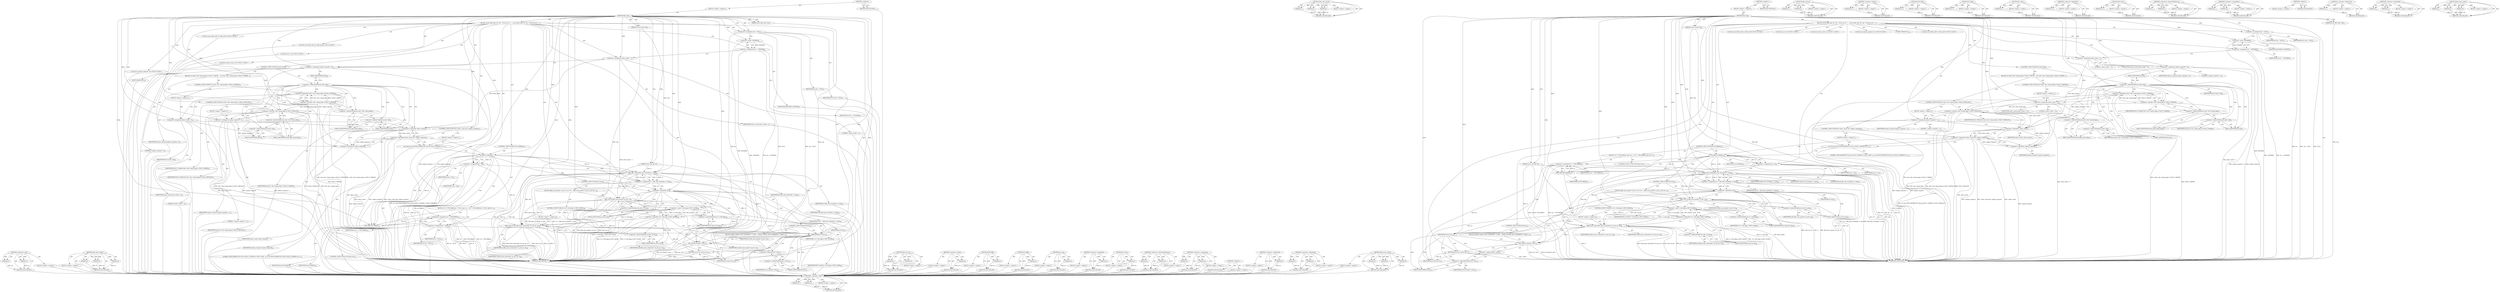 digraph "fib6_prune_clones" {
vulnerable_165 [label=<(METHOD,&lt;operator&gt;.and)>];
vulnerable_166 [label=<(PARAM,p1)>];
vulnerable_167 [label=<(PARAM,p2)>];
vulnerable_168 [label=<(BLOCK,&lt;empty&gt;,&lt;empty&gt;)>];
vulnerable_169 [label=<(METHOD_RETURN,ANY)>];
vulnerable_187 [label=<(METHOD,fib6_add_rt2node)>];
vulnerable_188 [label=<(PARAM,p1)>];
vulnerable_189 [label=<(PARAM,p2)>];
vulnerable_190 [label=<(PARAM,p3)>];
vulnerable_191 [label=<(BLOCK,&lt;empty&gt;,&lt;empty&gt;)>];
vulnerable_192 [label=<(METHOD_RETURN,ANY)>];
vulnerable_6 [label=<(METHOD,&lt;global&gt;)<SUB>1</SUB>>];
vulnerable_7 [label=<(BLOCK,&lt;empty&gt;,&lt;empty&gt;)<SUB>1</SUB>>];
vulnerable_8 [label=<(METHOD,fib6_add)<SUB>1</SUB>>];
vulnerable_9 [label=<(PARAM,struct fib6_node *root)<SUB>1</SUB>>];
vulnerable_10 [label=<(PARAM,struct rt6_info *rt)<SUB>1</SUB>>];
vulnerable_11 [label=<(PARAM,struct nl_info *info)<SUB>1</SUB>>];
vulnerable_12 [label=<(BLOCK,{
	struct fib6_node *fn, *pn = NULL;
	int err =...,{
	struct fib6_node *fn, *pn = NULL;
	int err =...)<SUB>2</SUB>>];
vulnerable_13 [label="<(LOCAL,struct fib6_node* fn: fib6_node*)<SUB>3</SUB>>"];
vulnerable_14 [label="<(LOCAL,struct fib6_node* pn: fib6_node*)<SUB>3</SUB>>"];
vulnerable_15 [label=<(&lt;operator&gt;.assignment,*pn = NULL)<SUB>3</SUB>>];
vulnerable_16 [label=<(IDENTIFIER,pn,*pn = NULL)<SUB>3</SUB>>];
vulnerable_17 [label=<(IDENTIFIER,NULL,*pn = NULL)<SUB>3</SUB>>];
vulnerable_18 [label="<(LOCAL,int err: int)<SUB>4</SUB>>"];
vulnerable_19 [label=<(&lt;operator&gt;.assignment,err = -ENOMEM)<SUB>4</SUB>>];
vulnerable_20 [label=<(IDENTIFIER,err,err = -ENOMEM)<SUB>4</SUB>>];
vulnerable_21 [label=<(&lt;operator&gt;.minus,-ENOMEM)<SUB>4</SUB>>];
vulnerable_22 [label=<(IDENTIFIER,ENOMEM,-ENOMEM)<SUB>4</SUB>>];
vulnerable_23 [label="<(LOCAL,int allow_create: int)<SUB>5</SUB>>"];
vulnerable_24 [label=<(&lt;operator&gt;.assignment,allow_create = 1)<SUB>5</SUB>>];
vulnerable_25 [label=<(IDENTIFIER,allow_create,allow_create = 1)<SUB>5</SUB>>];
vulnerable_26 [label=<(LITERAL,1,allow_create = 1)<SUB>5</SUB>>];
vulnerable_27 [label="<(LOCAL,int replace_required: int)<SUB>6</SUB>>"];
vulnerable_28 [label=<(&lt;operator&gt;.assignment,replace_required = 0)<SUB>6</SUB>>];
vulnerable_29 [label=<(IDENTIFIER,replace_required,replace_required = 0)<SUB>6</SUB>>];
vulnerable_30 [label=<(LITERAL,0,replace_required = 0)<SUB>6</SUB>>];
vulnerable_31 [label=<(CONTROL_STRUCTURE,IF,if (info-&gt;nlh))<SUB>8</SUB>>];
vulnerable_32 [label=<(&lt;operator&gt;.indirectFieldAccess,info-&gt;nlh)<SUB>8</SUB>>];
vulnerable_33 [label=<(IDENTIFIER,info,if (info-&gt;nlh))<SUB>8</SUB>>];
vulnerable_34 [label=<(FIELD_IDENTIFIER,nlh,nlh)<SUB>8</SUB>>];
vulnerable_35 [label=<(BLOCK,{
		if (!(info-&gt;nlh-&gt;nlmsg_flags &amp; NLM_F_CREATE...,{
		if (!(info-&gt;nlh-&gt;nlmsg_flags &amp; NLM_F_CREATE...)<SUB>8</SUB>>];
vulnerable_36 [label=<(CONTROL_STRUCTURE,IF,if (!(info-&gt;nlh-&gt;nlmsg_flags &amp; NLM_F_CREATE)))<SUB>9</SUB>>];
vulnerable_37 [label=<(&lt;operator&gt;.logicalNot,!(info-&gt;nlh-&gt;nlmsg_flags &amp; NLM_F_CREATE))<SUB>9</SUB>>];
vulnerable_38 [label=<(&lt;operator&gt;.and,info-&gt;nlh-&gt;nlmsg_flags &amp; NLM_F_CREATE)<SUB>9</SUB>>];
vulnerable_39 [label=<(&lt;operator&gt;.indirectFieldAccess,info-&gt;nlh-&gt;nlmsg_flags)<SUB>9</SUB>>];
vulnerable_40 [label=<(&lt;operator&gt;.indirectFieldAccess,info-&gt;nlh)<SUB>9</SUB>>];
vulnerable_41 [label=<(IDENTIFIER,info,info-&gt;nlh-&gt;nlmsg_flags &amp; NLM_F_CREATE)<SUB>9</SUB>>];
vulnerable_42 [label=<(FIELD_IDENTIFIER,nlh,nlh)<SUB>9</SUB>>];
vulnerable_43 [label=<(FIELD_IDENTIFIER,nlmsg_flags,nlmsg_flags)<SUB>9</SUB>>];
vulnerable_44 [label=<(IDENTIFIER,NLM_F_CREATE,info-&gt;nlh-&gt;nlmsg_flags &amp; NLM_F_CREATE)<SUB>9</SUB>>];
vulnerable_45 [label=<(BLOCK,&lt;empty&gt;,&lt;empty&gt;)<SUB>10</SUB>>];
vulnerable_46 [label=<(&lt;operator&gt;.assignment,allow_create = 0)<SUB>10</SUB>>];
vulnerable_47 [label=<(IDENTIFIER,allow_create,allow_create = 0)<SUB>10</SUB>>];
vulnerable_48 [label=<(LITERAL,0,allow_create = 0)<SUB>10</SUB>>];
vulnerable_49 [label=<(CONTROL_STRUCTURE,IF,if (info-&gt;nlh-&gt;nlmsg_flags &amp; NLM_F_REPLACE))<SUB>11</SUB>>];
vulnerable_50 [label=<(&lt;operator&gt;.and,info-&gt;nlh-&gt;nlmsg_flags &amp; NLM_F_REPLACE)<SUB>11</SUB>>];
vulnerable_51 [label=<(&lt;operator&gt;.indirectFieldAccess,info-&gt;nlh-&gt;nlmsg_flags)<SUB>11</SUB>>];
vulnerable_52 [label=<(&lt;operator&gt;.indirectFieldAccess,info-&gt;nlh)<SUB>11</SUB>>];
vulnerable_53 [label=<(IDENTIFIER,info,info-&gt;nlh-&gt;nlmsg_flags &amp; NLM_F_REPLACE)<SUB>11</SUB>>];
vulnerable_54 [label=<(FIELD_IDENTIFIER,nlh,nlh)<SUB>11</SUB>>];
vulnerable_55 [label=<(FIELD_IDENTIFIER,nlmsg_flags,nlmsg_flags)<SUB>11</SUB>>];
vulnerable_56 [label=<(IDENTIFIER,NLM_F_REPLACE,info-&gt;nlh-&gt;nlmsg_flags &amp; NLM_F_REPLACE)<SUB>11</SUB>>];
vulnerable_57 [label=<(BLOCK,&lt;empty&gt;,&lt;empty&gt;)<SUB>12</SUB>>];
vulnerable_58 [label=<(&lt;operator&gt;.assignment,replace_required = 1)<SUB>12</SUB>>];
vulnerable_59 [label=<(IDENTIFIER,replace_required,replace_required = 1)<SUB>12</SUB>>];
vulnerable_60 [label=<(LITERAL,1,replace_required = 1)<SUB>12</SUB>>];
vulnerable_61 [label=<(CONTROL_STRUCTURE,IF,if (!allow_create &amp;&amp; !replace_required))<SUB>14</SUB>>];
vulnerable_62 [label=<(&lt;operator&gt;.logicalAnd,!allow_create &amp;&amp; !replace_required)<SUB>14</SUB>>];
vulnerable_63 [label=<(&lt;operator&gt;.logicalNot,!allow_create)<SUB>14</SUB>>];
vulnerable_64 [label=<(IDENTIFIER,allow_create,!allow_create)<SUB>14</SUB>>];
vulnerable_65 [label=<(&lt;operator&gt;.logicalNot,!replace_required)<SUB>14</SUB>>];
vulnerable_66 [label=<(IDENTIFIER,replace_required,!replace_required)<SUB>14</SUB>>];
vulnerable_67 [label=<(BLOCK,&lt;empty&gt;,&lt;empty&gt;)<SUB>15</SUB>>];
vulnerable_68 [label=<(pr_warn,pr_warn(&quot;RTM_NEWROUTE with no NLM_F_CREATE or N...)<SUB>15</SUB>>];
vulnerable_69 [label=<(LITERAL,&quot;RTM_NEWROUTE with no NLM_F_CREATE or NLM_F_REP...,pr_warn(&quot;RTM_NEWROUTE with no NLM_F_CREATE or N...)<SUB>15</SUB>>];
vulnerable_70 [label=<(CONTROL_STRUCTURE,IF,if (IS_ERR(fn)))<SUB>20</SUB>>];
vulnerable_71 [label=<(IS_ERR,IS_ERR(fn))<SUB>20</SUB>>];
vulnerable_72 [label=<(IDENTIFIER,fn,IS_ERR(fn))<SUB>20</SUB>>];
vulnerable_73 [label=<(BLOCK,{
 		err = PTR_ERR(fn);
 		goto out;
 	},{
 		err = PTR_ERR(fn);
 		goto out;
 	})<SUB>20</SUB>>];
vulnerable_74 [label=<(&lt;operator&gt;.assignment,err = PTR_ERR(fn))<SUB>21</SUB>>];
vulnerable_75 [label=<(IDENTIFIER,err,err = PTR_ERR(fn))<SUB>21</SUB>>];
vulnerable_76 [label=<(PTR_ERR,PTR_ERR(fn))<SUB>21</SUB>>];
vulnerable_77 [label=<(IDENTIFIER,fn,PTR_ERR(fn))<SUB>21</SUB>>];
vulnerable_78 [label=<(CONTROL_STRUCTURE,GOTO,goto out;)<SUB>22</SUB>>];
vulnerable_79 [label=<(&lt;operator&gt;.assignment,pn = fn)<SUB>25</SUB>>];
vulnerable_80 [label=<(IDENTIFIER,pn,pn = fn)<SUB>25</SUB>>];
vulnerable_81 [label=<(IDENTIFIER,fn,pn = fn)<SUB>25</SUB>>];
vulnerable_82 [label=<(&lt;operator&gt;.assignment,err = fib6_add_rt2node(fn, rt, info))<SUB>94</SUB>>];
vulnerable_83 [label=<(IDENTIFIER,err,err = fib6_add_rt2node(fn, rt, info))<SUB>94</SUB>>];
vulnerable_84 [label=<(fib6_add_rt2node,fib6_add_rt2node(fn, rt, info))<SUB>94</SUB>>];
vulnerable_85 [label=<(IDENTIFIER,fn,fib6_add_rt2node(fn, rt, info))<SUB>94</SUB>>];
vulnerable_86 [label=<(IDENTIFIER,rt,fib6_add_rt2node(fn, rt, info))<SUB>94</SUB>>];
vulnerable_87 [label=<(IDENTIFIER,info,fib6_add_rt2node(fn, rt, info))<SUB>94</SUB>>];
vulnerable_88 [label=<(CONTROL_STRUCTURE,IF,if (!err))<SUB>95</SUB>>];
vulnerable_89 [label=<(&lt;operator&gt;.logicalNot,!err)<SUB>95</SUB>>];
vulnerable_90 [label=<(IDENTIFIER,err,!err)<SUB>95</SUB>>];
vulnerable_91 [label=<(BLOCK,{
		fib6_start_gc(info-&gt;nl_net, rt);
		if (!(rt...,{
		fib6_start_gc(info-&gt;nl_net, rt);
		if (!(rt...)<SUB>95</SUB>>];
vulnerable_92 [label=<(fib6_start_gc,fib6_start_gc(info-&gt;nl_net, rt))<SUB>96</SUB>>];
vulnerable_93 [label=<(&lt;operator&gt;.indirectFieldAccess,info-&gt;nl_net)<SUB>96</SUB>>];
vulnerable_94 [label=<(IDENTIFIER,info,fib6_start_gc(info-&gt;nl_net, rt))<SUB>96</SUB>>];
vulnerable_95 [label=<(FIELD_IDENTIFIER,nl_net,nl_net)<SUB>96</SUB>>];
vulnerable_96 [label=<(IDENTIFIER,rt,fib6_start_gc(info-&gt;nl_net, rt))<SUB>96</SUB>>];
vulnerable_97 [label=<(CONTROL_STRUCTURE,IF,if (!(rt-&gt;rt6i_flags &amp; RTF_CACHE)))<SUB>97</SUB>>];
vulnerable_98 [label=<(&lt;operator&gt;.logicalNot,!(rt-&gt;rt6i_flags &amp; RTF_CACHE))<SUB>97</SUB>>];
vulnerable_99 [label=<(&lt;operator&gt;.and,rt-&gt;rt6i_flags &amp; RTF_CACHE)<SUB>97</SUB>>];
vulnerable_100 [label=<(&lt;operator&gt;.indirectFieldAccess,rt-&gt;rt6i_flags)<SUB>97</SUB>>];
vulnerable_101 [label=<(IDENTIFIER,rt,rt-&gt;rt6i_flags &amp; RTF_CACHE)<SUB>97</SUB>>];
vulnerable_102 [label=<(FIELD_IDENTIFIER,rt6i_flags,rt6i_flags)<SUB>97</SUB>>];
vulnerable_103 [label=<(IDENTIFIER,RTF_CACHE,rt-&gt;rt6i_flags &amp; RTF_CACHE)<SUB>97</SUB>>];
vulnerable_104 [label=<(BLOCK,&lt;empty&gt;,&lt;empty&gt;)<SUB>98</SUB>>];
vulnerable_105 [label=<(fib6_prune_clones,fib6_prune_clones(info-&gt;nl_net, pn, rt))<SUB>98</SUB>>];
vulnerable_106 [label=<(&lt;operator&gt;.indirectFieldAccess,info-&gt;nl_net)<SUB>98</SUB>>];
vulnerable_107 [label=<(IDENTIFIER,info,fib6_prune_clones(info-&gt;nl_net, pn, rt))<SUB>98</SUB>>];
vulnerable_108 [label=<(FIELD_IDENTIFIER,nl_net,nl_net)<SUB>98</SUB>>];
vulnerable_109 [label=<(IDENTIFIER,pn,fib6_prune_clones(info-&gt;nl_net, pn, rt))<SUB>98</SUB>>];
vulnerable_110 [label=<(IDENTIFIER,rt,fib6_prune_clones(info-&gt;nl_net, pn, rt))<SUB>98</SUB>>];
vulnerable_111 [label=<(JUMP_TARGET,out)<SUB>101</SUB>>];
vulnerable_112 [label=<(CONTROL_STRUCTURE,IF,if (err))<SUB>102</SUB>>];
vulnerable_113 [label=<(IDENTIFIER,err,if (err))<SUB>102</SUB>>];
vulnerable_114 [label=<(BLOCK,{
#ifdef CONFIG_IPV6_SUBTREES
		/*
		 * If fib6...,{
#ifdef CONFIG_IPV6_SUBTREES
		/*
		 * If fib6...)<SUB>102</SUB>>];
vulnerable_115 [label=<(dst_free,dst_free(&amp;rt-&gt;dst))<SUB>123</SUB>>];
vulnerable_116 [label=<(&lt;operator&gt;.addressOf,&amp;rt-&gt;dst)<SUB>123</SUB>>];
vulnerable_117 [label=<(&lt;operator&gt;.indirectFieldAccess,rt-&gt;dst)<SUB>123</SUB>>];
vulnerable_118 [label=<(IDENTIFIER,rt,dst_free(&amp;rt-&gt;dst))<SUB>123</SUB>>];
vulnerable_119 [label=<(FIELD_IDENTIFIER,dst,dst)<SUB>123</SUB>>];
vulnerable_120 [label=<(RETURN,return err;,return err;)<SUB>125</SUB>>];
vulnerable_121 [label=<(IDENTIFIER,err,return err;)<SUB>125</SUB>>];
vulnerable_122 [label=<(METHOD_RETURN,int)<SUB>1</SUB>>];
vulnerable_124 [label=<(METHOD_RETURN,ANY)<SUB>1</SUB>>];
vulnerable_193 [label=<(METHOD,fib6_start_gc)>];
vulnerable_194 [label=<(PARAM,p1)>];
vulnerable_195 [label=<(PARAM,p2)>];
vulnerable_196 [label=<(BLOCK,&lt;empty&gt;,&lt;empty&gt;)>];
vulnerable_197 [label=<(METHOD_RETURN,ANY)>];
vulnerable_152 [label=<(METHOD,&lt;operator&gt;.minus)>];
vulnerable_153 [label=<(PARAM,p1)>];
vulnerable_154 [label=<(BLOCK,&lt;empty&gt;,&lt;empty&gt;)>];
vulnerable_155 [label=<(METHOD_RETURN,ANY)>];
vulnerable_183 [label=<(METHOD,PTR_ERR)>];
vulnerable_184 [label=<(PARAM,p1)>];
vulnerable_185 [label=<(BLOCK,&lt;empty&gt;,&lt;empty&gt;)>];
vulnerable_186 [label=<(METHOD_RETURN,ANY)>];
vulnerable_179 [label=<(METHOD,IS_ERR)>];
vulnerable_180 [label=<(PARAM,p1)>];
vulnerable_181 [label=<(BLOCK,&lt;empty&gt;,&lt;empty&gt;)>];
vulnerable_182 [label=<(METHOD_RETURN,ANY)>];
vulnerable_175 [label=<(METHOD,pr_warn)>];
vulnerable_176 [label=<(PARAM,p1)>];
vulnerable_177 [label=<(BLOCK,&lt;empty&gt;,&lt;empty&gt;)>];
vulnerable_178 [label=<(METHOD_RETURN,ANY)>];
vulnerable_161 [label=<(METHOD,&lt;operator&gt;.logicalNot)>];
vulnerable_162 [label=<(PARAM,p1)>];
vulnerable_163 [label=<(BLOCK,&lt;empty&gt;,&lt;empty&gt;)>];
vulnerable_164 [label=<(METHOD_RETURN,ANY)>];
vulnerable_204 [label=<(METHOD,dst_free)>];
vulnerable_205 [label=<(PARAM,p1)>];
vulnerable_206 [label=<(BLOCK,&lt;empty&gt;,&lt;empty&gt;)>];
vulnerable_207 [label=<(METHOD_RETURN,ANY)>];
vulnerable_156 [label=<(METHOD,&lt;operator&gt;.indirectFieldAccess)>];
vulnerable_157 [label=<(PARAM,p1)>];
vulnerable_158 [label=<(PARAM,p2)>];
vulnerable_159 [label=<(BLOCK,&lt;empty&gt;,&lt;empty&gt;)>];
vulnerable_160 [label=<(METHOD_RETURN,ANY)>];
vulnerable_147 [label=<(METHOD,&lt;operator&gt;.assignment)>];
vulnerable_148 [label=<(PARAM,p1)>];
vulnerable_149 [label=<(PARAM,p2)>];
vulnerable_150 [label=<(BLOCK,&lt;empty&gt;,&lt;empty&gt;)>];
vulnerable_151 [label=<(METHOD_RETURN,ANY)>];
vulnerable_141 [label=<(METHOD,&lt;global&gt;)<SUB>1</SUB>>];
vulnerable_142 [label=<(BLOCK,&lt;empty&gt;,&lt;empty&gt;)>];
vulnerable_143 [label=<(METHOD_RETURN,ANY)>];
vulnerable_208 [label=<(METHOD,&lt;operator&gt;.addressOf)>];
vulnerable_209 [label=<(PARAM,p1)>];
vulnerable_210 [label=<(BLOCK,&lt;empty&gt;,&lt;empty&gt;)>];
vulnerable_211 [label=<(METHOD_RETURN,ANY)>];
vulnerable_170 [label=<(METHOD,&lt;operator&gt;.logicalAnd)>];
vulnerable_171 [label=<(PARAM,p1)>];
vulnerable_172 [label=<(PARAM,p2)>];
vulnerable_173 [label=<(BLOCK,&lt;empty&gt;,&lt;empty&gt;)>];
vulnerable_174 [label=<(METHOD_RETURN,ANY)>];
vulnerable_198 [label=<(METHOD,fib6_prune_clones)>];
vulnerable_199 [label=<(PARAM,p1)>];
vulnerable_200 [label=<(PARAM,p2)>];
vulnerable_201 [label=<(PARAM,p3)>];
vulnerable_202 [label=<(BLOCK,&lt;empty&gt;,&lt;empty&gt;)>];
vulnerable_203 [label=<(METHOD_RETURN,ANY)>];
fixed_168 [label=<(METHOD,&lt;operator&gt;.and)>];
fixed_169 [label=<(PARAM,p1)>];
fixed_170 [label=<(PARAM,p2)>];
fixed_171 [label=<(BLOCK,&lt;empty&gt;,&lt;empty&gt;)>];
fixed_172 [label=<(METHOD_RETURN,ANY)>];
fixed_190 [label=<(METHOD,fib6_add_rt2node)>];
fixed_191 [label=<(PARAM,p1)>];
fixed_192 [label=<(PARAM,p2)>];
fixed_193 [label=<(PARAM,p3)>];
fixed_194 [label=<(BLOCK,&lt;empty&gt;,&lt;empty&gt;)>];
fixed_195 [label=<(METHOD_RETURN,ANY)>];
fixed_6 [label=<(METHOD,&lt;global&gt;)<SUB>1</SUB>>];
fixed_7 [label=<(BLOCK,&lt;empty&gt;,&lt;empty&gt;)<SUB>1</SUB>>];
fixed_8 [label=<(METHOD,fib6_add)<SUB>1</SUB>>];
fixed_9 [label=<(PARAM,struct fib6_node *root)<SUB>1</SUB>>];
fixed_10 [label=<(PARAM,struct rt6_info *rt)<SUB>1</SUB>>];
fixed_11 [label=<(PARAM,struct nl_info *info)<SUB>1</SUB>>];
fixed_12 [label=<(BLOCK,{
	struct fib6_node *fn, *pn = NULL;
	int err =...,{
	struct fib6_node *fn, *pn = NULL;
	int err =...)<SUB>2</SUB>>];
fixed_13 [label="<(LOCAL,struct fib6_node* fn: fib6_node*)<SUB>3</SUB>>"];
fixed_14 [label="<(LOCAL,struct fib6_node* pn: fib6_node*)<SUB>3</SUB>>"];
fixed_15 [label=<(&lt;operator&gt;.assignment,*pn = NULL)<SUB>3</SUB>>];
fixed_16 [label=<(IDENTIFIER,pn,*pn = NULL)<SUB>3</SUB>>];
fixed_17 [label=<(IDENTIFIER,NULL,*pn = NULL)<SUB>3</SUB>>];
fixed_18 [label="<(LOCAL,int err: int)<SUB>4</SUB>>"];
fixed_19 [label=<(&lt;operator&gt;.assignment,err = -ENOMEM)<SUB>4</SUB>>];
fixed_20 [label=<(IDENTIFIER,err,err = -ENOMEM)<SUB>4</SUB>>];
fixed_21 [label=<(&lt;operator&gt;.minus,-ENOMEM)<SUB>4</SUB>>];
fixed_22 [label=<(IDENTIFIER,ENOMEM,-ENOMEM)<SUB>4</SUB>>];
fixed_23 [label="<(LOCAL,int allow_create: int)<SUB>5</SUB>>"];
fixed_24 [label=<(&lt;operator&gt;.assignment,allow_create = 1)<SUB>5</SUB>>];
fixed_25 [label=<(IDENTIFIER,allow_create,allow_create = 1)<SUB>5</SUB>>];
fixed_26 [label=<(LITERAL,1,allow_create = 1)<SUB>5</SUB>>];
fixed_27 [label="<(LOCAL,int replace_required: int)<SUB>6</SUB>>"];
fixed_28 [label=<(&lt;operator&gt;.assignment,replace_required = 0)<SUB>6</SUB>>];
fixed_29 [label=<(IDENTIFIER,replace_required,replace_required = 0)<SUB>6</SUB>>];
fixed_30 [label=<(LITERAL,0,replace_required = 0)<SUB>6</SUB>>];
fixed_31 [label=<(CONTROL_STRUCTURE,IF,if (info-&gt;nlh))<SUB>8</SUB>>];
fixed_32 [label=<(&lt;operator&gt;.indirectFieldAccess,info-&gt;nlh)<SUB>8</SUB>>];
fixed_33 [label=<(IDENTIFIER,info,if (info-&gt;nlh))<SUB>8</SUB>>];
fixed_34 [label=<(FIELD_IDENTIFIER,nlh,nlh)<SUB>8</SUB>>];
fixed_35 [label=<(BLOCK,{
		if (!(info-&gt;nlh-&gt;nlmsg_flags &amp; NLM_F_CREATE...,{
		if (!(info-&gt;nlh-&gt;nlmsg_flags &amp; NLM_F_CREATE...)<SUB>8</SUB>>];
fixed_36 [label=<(CONTROL_STRUCTURE,IF,if (!(info-&gt;nlh-&gt;nlmsg_flags &amp; NLM_F_CREATE)))<SUB>9</SUB>>];
fixed_37 [label=<(&lt;operator&gt;.logicalNot,!(info-&gt;nlh-&gt;nlmsg_flags &amp; NLM_F_CREATE))<SUB>9</SUB>>];
fixed_38 [label=<(&lt;operator&gt;.and,info-&gt;nlh-&gt;nlmsg_flags &amp; NLM_F_CREATE)<SUB>9</SUB>>];
fixed_39 [label=<(&lt;operator&gt;.indirectFieldAccess,info-&gt;nlh-&gt;nlmsg_flags)<SUB>9</SUB>>];
fixed_40 [label=<(&lt;operator&gt;.indirectFieldAccess,info-&gt;nlh)<SUB>9</SUB>>];
fixed_41 [label=<(IDENTIFIER,info,info-&gt;nlh-&gt;nlmsg_flags &amp; NLM_F_CREATE)<SUB>9</SUB>>];
fixed_42 [label=<(FIELD_IDENTIFIER,nlh,nlh)<SUB>9</SUB>>];
fixed_43 [label=<(FIELD_IDENTIFIER,nlmsg_flags,nlmsg_flags)<SUB>9</SUB>>];
fixed_44 [label=<(IDENTIFIER,NLM_F_CREATE,info-&gt;nlh-&gt;nlmsg_flags &amp; NLM_F_CREATE)<SUB>9</SUB>>];
fixed_45 [label=<(BLOCK,&lt;empty&gt;,&lt;empty&gt;)<SUB>10</SUB>>];
fixed_46 [label=<(&lt;operator&gt;.assignment,allow_create = 0)<SUB>10</SUB>>];
fixed_47 [label=<(IDENTIFIER,allow_create,allow_create = 0)<SUB>10</SUB>>];
fixed_48 [label=<(LITERAL,0,allow_create = 0)<SUB>10</SUB>>];
fixed_49 [label=<(CONTROL_STRUCTURE,IF,if (info-&gt;nlh-&gt;nlmsg_flags &amp; NLM_F_REPLACE))<SUB>11</SUB>>];
fixed_50 [label=<(&lt;operator&gt;.and,info-&gt;nlh-&gt;nlmsg_flags &amp; NLM_F_REPLACE)<SUB>11</SUB>>];
fixed_51 [label=<(&lt;operator&gt;.indirectFieldAccess,info-&gt;nlh-&gt;nlmsg_flags)<SUB>11</SUB>>];
fixed_52 [label=<(&lt;operator&gt;.indirectFieldAccess,info-&gt;nlh)<SUB>11</SUB>>];
fixed_53 [label=<(IDENTIFIER,info,info-&gt;nlh-&gt;nlmsg_flags &amp; NLM_F_REPLACE)<SUB>11</SUB>>];
fixed_54 [label=<(FIELD_IDENTIFIER,nlh,nlh)<SUB>11</SUB>>];
fixed_55 [label=<(FIELD_IDENTIFIER,nlmsg_flags,nlmsg_flags)<SUB>11</SUB>>];
fixed_56 [label=<(IDENTIFIER,NLM_F_REPLACE,info-&gt;nlh-&gt;nlmsg_flags &amp; NLM_F_REPLACE)<SUB>11</SUB>>];
fixed_57 [label=<(BLOCK,&lt;empty&gt;,&lt;empty&gt;)<SUB>12</SUB>>];
fixed_58 [label=<(&lt;operator&gt;.assignment,replace_required = 1)<SUB>12</SUB>>];
fixed_59 [label=<(IDENTIFIER,replace_required,replace_required = 1)<SUB>12</SUB>>];
fixed_60 [label=<(LITERAL,1,replace_required = 1)<SUB>12</SUB>>];
fixed_61 [label=<(CONTROL_STRUCTURE,IF,if (!allow_create &amp;&amp; !replace_required))<SUB>14</SUB>>];
fixed_62 [label=<(&lt;operator&gt;.logicalAnd,!allow_create &amp;&amp; !replace_required)<SUB>14</SUB>>];
fixed_63 [label=<(&lt;operator&gt;.logicalNot,!allow_create)<SUB>14</SUB>>];
fixed_64 [label=<(IDENTIFIER,allow_create,!allow_create)<SUB>14</SUB>>];
fixed_65 [label=<(&lt;operator&gt;.logicalNot,!replace_required)<SUB>14</SUB>>];
fixed_66 [label=<(IDENTIFIER,replace_required,!replace_required)<SUB>14</SUB>>];
fixed_67 [label=<(BLOCK,&lt;empty&gt;,&lt;empty&gt;)<SUB>15</SUB>>];
fixed_68 [label=<(pr_warn,pr_warn(&quot;RTM_NEWROUTE with no NLM_F_CREATE or N...)<SUB>15</SUB>>];
fixed_69 [label=<(LITERAL,&quot;RTM_NEWROUTE with no NLM_F_CREATE or NLM_F_REP...,pr_warn(&quot;RTM_NEWROUTE with no NLM_F_CREATE or N...)<SUB>15</SUB>>];
fixed_70 [label=<(CONTROL_STRUCTURE,IF,if (IS_ERR(fn)))<SUB>20</SUB>>];
fixed_71 [label=<(IS_ERR,IS_ERR(fn))<SUB>20</SUB>>];
fixed_72 [label=<(IDENTIFIER,fn,IS_ERR(fn))<SUB>20</SUB>>];
fixed_73 [label=<(BLOCK,{
 		err = PTR_ERR(fn);
		fn = NULL;
 		goto ou...,{
 		err = PTR_ERR(fn);
		fn = NULL;
 		goto ou...)<SUB>20</SUB>>];
fixed_74 [label=<(&lt;operator&gt;.assignment,err = PTR_ERR(fn))<SUB>21</SUB>>];
fixed_75 [label=<(IDENTIFIER,err,err = PTR_ERR(fn))<SUB>21</SUB>>];
fixed_76 [label=<(PTR_ERR,PTR_ERR(fn))<SUB>21</SUB>>];
fixed_77 [label=<(IDENTIFIER,fn,PTR_ERR(fn))<SUB>21</SUB>>];
fixed_78 [label=<(&lt;operator&gt;.assignment,fn = NULL)<SUB>22</SUB>>];
fixed_79 [label=<(IDENTIFIER,fn,fn = NULL)<SUB>22</SUB>>];
fixed_80 [label=<(IDENTIFIER,NULL,fn = NULL)<SUB>22</SUB>>];
fixed_81 [label=<(CONTROL_STRUCTURE,GOTO,goto out;)<SUB>23</SUB>>];
fixed_82 [label=<(&lt;operator&gt;.assignment,pn = fn)<SUB>26</SUB>>];
fixed_83 [label=<(IDENTIFIER,pn,pn = fn)<SUB>26</SUB>>];
fixed_84 [label=<(IDENTIFIER,fn,pn = fn)<SUB>26</SUB>>];
fixed_85 [label=<(&lt;operator&gt;.assignment,err = fib6_add_rt2node(fn, rt, info))<SUB>95</SUB>>];
fixed_86 [label=<(IDENTIFIER,err,err = fib6_add_rt2node(fn, rt, info))<SUB>95</SUB>>];
fixed_87 [label=<(fib6_add_rt2node,fib6_add_rt2node(fn, rt, info))<SUB>95</SUB>>];
fixed_88 [label=<(IDENTIFIER,fn,fib6_add_rt2node(fn, rt, info))<SUB>95</SUB>>];
fixed_89 [label=<(IDENTIFIER,rt,fib6_add_rt2node(fn, rt, info))<SUB>95</SUB>>];
fixed_90 [label=<(IDENTIFIER,info,fib6_add_rt2node(fn, rt, info))<SUB>95</SUB>>];
fixed_91 [label=<(CONTROL_STRUCTURE,IF,if (!err))<SUB>96</SUB>>];
fixed_92 [label=<(&lt;operator&gt;.logicalNot,!err)<SUB>96</SUB>>];
fixed_93 [label=<(IDENTIFIER,err,!err)<SUB>96</SUB>>];
fixed_94 [label=<(BLOCK,{
		fib6_start_gc(info-&gt;nl_net, rt);
		if (!(rt...,{
		fib6_start_gc(info-&gt;nl_net, rt);
		if (!(rt...)<SUB>96</SUB>>];
fixed_95 [label=<(fib6_start_gc,fib6_start_gc(info-&gt;nl_net, rt))<SUB>97</SUB>>];
fixed_96 [label=<(&lt;operator&gt;.indirectFieldAccess,info-&gt;nl_net)<SUB>97</SUB>>];
fixed_97 [label=<(IDENTIFIER,info,fib6_start_gc(info-&gt;nl_net, rt))<SUB>97</SUB>>];
fixed_98 [label=<(FIELD_IDENTIFIER,nl_net,nl_net)<SUB>97</SUB>>];
fixed_99 [label=<(IDENTIFIER,rt,fib6_start_gc(info-&gt;nl_net, rt))<SUB>97</SUB>>];
fixed_100 [label=<(CONTROL_STRUCTURE,IF,if (!(rt-&gt;rt6i_flags &amp; RTF_CACHE)))<SUB>98</SUB>>];
fixed_101 [label=<(&lt;operator&gt;.logicalNot,!(rt-&gt;rt6i_flags &amp; RTF_CACHE))<SUB>98</SUB>>];
fixed_102 [label=<(&lt;operator&gt;.and,rt-&gt;rt6i_flags &amp; RTF_CACHE)<SUB>98</SUB>>];
fixed_103 [label=<(&lt;operator&gt;.indirectFieldAccess,rt-&gt;rt6i_flags)<SUB>98</SUB>>];
fixed_104 [label=<(IDENTIFIER,rt,rt-&gt;rt6i_flags &amp; RTF_CACHE)<SUB>98</SUB>>];
fixed_105 [label=<(FIELD_IDENTIFIER,rt6i_flags,rt6i_flags)<SUB>98</SUB>>];
fixed_106 [label=<(IDENTIFIER,RTF_CACHE,rt-&gt;rt6i_flags &amp; RTF_CACHE)<SUB>98</SUB>>];
fixed_107 [label=<(BLOCK,&lt;empty&gt;,&lt;empty&gt;)<SUB>99</SUB>>];
fixed_108 [label=<(fib6_prune_clones,fib6_prune_clones(info-&gt;nl_net, pn, rt))<SUB>99</SUB>>];
fixed_109 [label=<(&lt;operator&gt;.indirectFieldAccess,info-&gt;nl_net)<SUB>99</SUB>>];
fixed_110 [label=<(IDENTIFIER,info,fib6_prune_clones(info-&gt;nl_net, pn, rt))<SUB>99</SUB>>];
fixed_111 [label=<(FIELD_IDENTIFIER,nl_net,nl_net)<SUB>99</SUB>>];
fixed_112 [label=<(IDENTIFIER,pn,fib6_prune_clones(info-&gt;nl_net, pn, rt))<SUB>99</SUB>>];
fixed_113 [label=<(IDENTIFIER,rt,fib6_prune_clones(info-&gt;nl_net, pn, rt))<SUB>99</SUB>>];
fixed_114 [label=<(JUMP_TARGET,out)<SUB>102</SUB>>];
fixed_115 [label=<(CONTROL_STRUCTURE,IF,if (err))<SUB>103</SUB>>];
fixed_116 [label=<(IDENTIFIER,err,if (err))<SUB>103</SUB>>];
fixed_117 [label=<(BLOCK,{
#ifdef CONFIG_IPV6_SUBTREES
		/*
		 * If fib6...,{
#ifdef CONFIG_IPV6_SUBTREES
		/*
		 * If fib6...)<SUB>103</SUB>>];
fixed_118 [label=<(dst_free,dst_free(&amp;rt-&gt;dst))<SUB>124</SUB>>];
fixed_119 [label=<(&lt;operator&gt;.addressOf,&amp;rt-&gt;dst)<SUB>124</SUB>>];
fixed_120 [label=<(&lt;operator&gt;.indirectFieldAccess,rt-&gt;dst)<SUB>124</SUB>>];
fixed_121 [label=<(IDENTIFIER,rt,dst_free(&amp;rt-&gt;dst))<SUB>124</SUB>>];
fixed_122 [label=<(FIELD_IDENTIFIER,dst,dst)<SUB>124</SUB>>];
fixed_123 [label=<(RETURN,return err;,return err;)<SUB>126</SUB>>];
fixed_124 [label=<(IDENTIFIER,err,return err;)<SUB>126</SUB>>];
fixed_125 [label=<(METHOD_RETURN,int)<SUB>1</SUB>>];
fixed_127 [label=<(METHOD_RETURN,ANY)<SUB>1</SUB>>];
fixed_196 [label=<(METHOD,fib6_start_gc)>];
fixed_197 [label=<(PARAM,p1)>];
fixed_198 [label=<(PARAM,p2)>];
fixed_199 [label=<(BLOCK,&lt;empty&gt;,&lt;empty&gt;)>];
fixed_200 [label=<(METHOD_RETURN,ANY)>];
fixed_155 [label=<(METHOD,&lt;operator&gt;.minus)>];
fixed_156 [label=<(PARAM,p1)>];
fixed_157 [label=<(BLOCK,&lt;empty&gt;,&lt;empty&gt;)>];
fixed_158 [label=<(METHOD_RETURN,ANY)>];
fixed_186 [label=<(METHOD,PTR_ERR)>];
fixed_187 [label=<(PARAM,p1)>];
fixed_188 [label=<(BLOCK,&lt;empty&gt;,&lt;empty&gt;)>];
fixed_189 [label=<(METHOD_RETURN,ANY)>];
fixed_182 [label=<(METHOD,IS_ERR)>];
fixed_183 [label=<(PARAM,p1)>];
fixed_184 [label=<(BLOCK,&lt;empty&gt;,&lt;empty&gt;)>];
fixed_185 [label=<(METHOD_RETURN,ANY)>];
fixed_178 [label=<(METHOD,pr_warn)>];
fixed_179 [label=<(PARAM,p1)>];
fixed_180 [label=<(BLOCK,&lt;empty&gt;,&lt;empty&gt;)>];
fixed_181 [label=<(METHOD_RETURN,ANY)>];
fixed_164 [label=<(METHOD,&lt;operator&gt;.logicalNot)>];
fixed_165 [label=<(PARAM,p1)>];
fixed_166 [label=<(BLOCK,&lt;empty&gt;,&lt;empty&gt;)>];
fixed_167 [label=<(METHOD_RETURN,ANY)>];
fixed_207 [label=<(METHOD,dst_free)>];
fixed_208 [label=<(PARAM,p1)>];
fixed_209 [label=<(BLOCK,&lt;empty&gt;,&lt;empty&gt;)>];
fixed_210 [label=<(METHOD_RETURN,ANY)>];
fixed_159 [label=<(METHOD,&lt;operator&gt;.indirectFieldAccess)>];
fixed_160 [label=<(PARAM,p1)>];
fixed_161 [label=<(PARAM,p2)>];
fixed_162 [label=<(BLOCK,&lt;empty&gt;,&lt;empty&gt;)>];
fixed_163 [label=<(METHOD_RETURN,ANY)>];
fixed_150 [label=<(METHOD,&lt;operator&gt;.assignment)>];
fixed_151 [label=<(PARAM,p1)>];
fixed_152 [label=<(PARAM,p2)>];
fixed_153 [label=<(BLOCK,&lt;empty&gt;,&lt;empty&gt;)>];
fixed_154 [label=<(METHOD_RETURN,ANY)>];
fixed_144 [label=<(METHOD,&lt;global&gt;)<SUB>1</SUB>>];
fixed_145 [label=<(BLOCK,&lt;empty&gt;,&lt;empty&gt;)>];
fixed_146 [label=<(METHOD_RETURN,ANY)>];
fixed_211 [label=<(METHOD,&lt;operator&gt;.addressOf)>];
fixed_212 [label=<(PARAM,p1)>];
fixed_213 [label=<(BLOCK,&lt;empty&gt;,&lt;empty&gt;)>];
fixed_214 [label=<(METHOD_RETURN,ANY)>];
fixed_173 [label=<(METHOD,&lt;operator&gt;.logicalAnd)>];
fixed_174 [label=<(PARAM,p1)>];
fixed_175 [label=<(PARAM,p2)>];
fixed_176 [label=<(BLOCK,&lt;empty&gt;,&lt;empty&gt;)>];
fixed_177 [label=<(METHOD_RETURN,ANY)>];
fixed_201 [label=<(METHOD,fib6_prune_clones)>];
fixed_202 [label=<(PARAM,p1)>];
fixed_203 [label=<(PARAM,p2)>];
fixed_204 [label=<(PARAM,p3)>];
fixed_205 [label=<(BLOCK,&lt;empty&gt;,&lt;empty&gt;)>];
fixed_206 [label=<(METHOD_RETURN,ANY)>];
vulnerable_165 -> vulnerable_166  [key=0, label="AST: "];
vulnerable_165 -> vulnerable_166  [key=1, label="DDG: "];
vulnerable_165 -> vulnerable_168  [key=0, label="AST: "];
vulnerable_165 -> vulnerable_167  [key=0, label="AST: "];
vulnerable_165 -> vulnerable_167  [key=1, label="DDG: "];
vulnerable_165 -> vulnerable_169  [key=0, label="AST: "];
vulnerable_165 -> vulnerable_169  [key=1, label="CFG: "];
vulnerable_166 -> vulnerable_169  [key=0, label="DDG: p1"];
vulnerable_167 -> vulnerable_169  [key=0, label="DDG: p2"];
vulnerable_187 -> vulnerable_188  [key=0, label="AST: "];
vulnerable_187 -> vulnerable_188  [key=1, label="DDG: "];
vulnerable_187 -> vulnerable_191  [key=0, label="AST: "];
vulnerable_187 -> vulnerable_189  [key=0, label="AST: "];
vulnerable_187 -> vulnerable_189  [key=1, label="DDG: "];
vulnerable_187 -> vulnerable_192  [key=0, label="AST: "];
vulnerable_187 -> vulnerable_192  [key=1, label="CFG: "];
vulnerable_187 -> vulnerable_190  [key=0, label="AST: "];
vulnerable_187 -> vulnerable_190  [key=1, label="DDG: "];
vulnerable_188 -> vulnerable_192  [key=0, label="DDG: p1"];
vulnerable_189 -> vulnerable_192  [key=0, label="DDG: p2"];
vulnerable_190 -> vulnerable_192  [key=0, label="DDG: p3"];
vulnerable_6 -> vulnerable_7  [key=0, label="AST: "];
vulnerable_6 -> vulnerable_124  [key=0, label="AST: "];
vulnerable_6 -> vulnerable_124  [key=1, label="CFG: "];
vulnerable_7 -> vulnerable_8  [key=0, label="AST: "];
vulnerable_8 -> vulnerable_9  [key=0, label="AST: "];
vulnerable_8 -> vulnerable_9  [key=1, label="DDG: "];
vulnerable_8 -> vulnerable_10  [key=0, label="AST: "];
vulnerable_8 -> vulnerable_10  [key=1, label="DDG: "];
vulnerable_8 -> vulnerable_11  [key=0, label="AST: "];
vulnerable_8 -> vulnerable_11  [key=1, label="DDG: "];
vulnerable_8 -> vulnerable_12  [key=0, label="AST: "];
vulnerable_8 -> vulnerable_122  [key=0, label="AST: "];
vulnerable_8 -> vulnerable_15  [key=0, label="CFG: "];
vulnerable_8 -> vulnerable_15  [key=1, label="DDG: "];
vulnerable_8 -> vulnerable_24  [key=0, label="DDG: "];
vulnerable_8 -> vulnerable_28  [key=0, label="DDG: "];
vulnerable_8 -> vulnerable_79  [key=0, label="DDG: "];
vulnerable_8 -> vulnerable_113  [key=0, label="DDG: "];
vulnerable_8 -> vulnerable_121  [key=0, label="DDG: "];
vulnerable_8 -> vulnerable_21  [key=0, label="DDG: "];
vulnerable_8 -> vulnerable_71  [key=0, label="DDG: "];
vulnerable_8 -> vulnerable_84  [key=0, label="DDG: "];
vulnerable_8 -> vulnerable_89  [key=0, label="DDG: "];
vulnerable_8 -> vulnerable_63  [key=0, label="DDG: "];
vulnerable_8 -> vulnerable_65  [key=0, label="DDG: "];
vulnerable_8 -> vulnerable_68  [key=0, label="DDG: "];
vulnerable_8 -> vulnerable_92  [key=0, label="DDG: "];
vulnerable_8 -> vulnerable_46  [key=0, label="DDG: "];
vulnerable_8 -> vulnerable_50  [key=0, label="DDG: "];
vulnerable_8 -> vulnerable_58  [key=0, label="DDG: "];
vulnerable_8 -> vulnerable_76  [key=0, label="DDG: "];
vulnerable_8 -> vulnerable_38  [key=0, label="DDG: "];
vulnerable_8 -> vulnerable_99  [key=0, label="DDG: "];
vulnerable_8 -> vulnerable_105  [key=0, label="DDG: "];
vulnerable_9 -> vulnerable_122  [key=0, label="DDG: root"];
vulnerable_10 -> vulnerable_122  [key=0, label="DDG: rt"];
vulnerable_10 -> vulnerable_84  [key=0, label="DDG: rt"];
vulnerable_10 -> vulnerable_115  [key=0, label="DDG: rt"];
vulnerable_11 -> vulnerable_122  [key=0, label="DDG: info"];
vulnerable_11 -> vulnerable_84  [key=0, label="DDG: info"];
vulnerable_12 -> vulnerable_13  [key=0, label="AST: "];
vulnerable_12 -> vulnerable_14  [key=0, label="AST: "];
vulnerable_12 -> vulnerable_15  [key=0, label="AST: "];
vulnerable_12 -> vulnerable_18  [key=0, label="AST: "];
vulnerable_12 -> vulnerable_19  [key=0, label="AST: "];
vulnerable_12 -> vulnerable_23  [key=0, label="AST: "];
vulnerable_12 -> vulnerable_24  [key=0, label="AST: "];
vulnerable_12 -> vulnerable_27  [key=0, label="AST: "];
vulnerable_12 -> vulnerable_28  [key=0, label="AST: "];
vulnerable_12 -> vulnerable_31  [key=0, label="AST: "];
vulnerable_12 -> vulnerable_61  [key=0, label="AST: "];
vulnerable_12 -> vulnerable_70  [key=0, label="AST: "];
vulnerable_12 -> vulnerable_79  [key=0, label="AST: "];
vulnerable_12 -> vulnerable_82  [key=0, label="AST: "];
vulnerable_12 -> vulnerable_88  [key=0, label="AST: "];
vulnerable_12 -> vulnerable_111  [key=0, label="AST: "];
vulnerable_12 -> vulnerable_112  [key=0, label="AST: "];
vulnerable_12 -> vulnerable_120  [key=0, label="AST: "];
vulnerable_15 -> vulnerable_16  [key=0, label="AST: "];
vulnerable_15 -> vulnerable_17  [key=0, label="AST: "];
vulnerable_15 -> vulnerable_21  [key=0, label="CFG: "];
vulnerable_15 -> vulnerable_122  [key=0, label="DDG: pn"];
vulnerable_15 -> vulnerable_122  [key=1, label="DDG: *pn = NULL"];
vulnerable_15 -> vulnerable_122  [key=2, label="DDG: NULL"];
vulnerable_19 -> vulnerable_20  [key=0, label="AST: "];
vulnerable_19 -> vulnerable_21  [key=0, label="AST: "];
vulnerable_19 -> vulnerable_24  [key=0, label="CFG: "];
vulnerable_19 -> vulnerable_122  [key=0, label="DDG: -ENOMEM"];
vulnerable_19 -> vulnerable_122  [key=1, label="DDG: err = -ENOMEM"];
vulnerable_21 -> vulnerable_22  [key=0, label="AST: "];
vulnerable_21 -> vulnerable_19  [key=0, label="CFG: "];
vulnerable_21 -> vulnerable_19  [key=1, label="DDG: ENOMEM"];
vulnerable_21 -> vulnerable_122  [key=0, label="DDG: ENOMEM"];
vulnerable_24 -> vulnerable_25  [key=0, label="AST: "];
vulnerable_24 -> vulnerable_26  [key=0, label="AST: "];
vulnerable_24 -> vulnerable_28  [key=0, label="CFG: "];
vulnerable_24 -> vulnerable_122  [key=0, label="DDG: allow_create = 1"];
vulnerable_24 -> vulnerable_63  [key=0, label="DDG: allow_create"];
vulnerable_28 -> vulnerable_29  [key=0, label="AST: "];
vulnerable_28 -> vulnerable_30  [key=0, label="AST: "];
vulnerable_28 -> vulnerable_34  [key=0, label="CFG: "];
vulnerable_28 -> vulnerable_122  [key=0, label="DDG: replace_required"];
vulnerable_28 -> vulnerable_122  [key=1, label="DDG: replace_required = 0"];
vulnerable_28 -> vulnerable_65  [key=0, label="DDG: replace_required"];
vulnerable_31 -> vulnerable_32  [key=0, label="AST: "];
vulnerable_31 -> vulnerable_35  [key=0, label="AST: "];
vulnerable_32 -> vulnerable_33  [key=0, label="AST: "];
vulnerable_32 -> vulnerable_34  [key=0, label="AST: "];
vulnerable_32 -> vulnerable_42  [key=0, label="CFG: "];
vulnerable_32 -> vulnerable_42  [key=1, label="CDG: "];
vulnerable_32 -> vulnerable_63  [key=0, label="CFG: "];
vulnerable_32 -> vulnerable_51  [key=0, label="CDG: "];
vulnerable_32 -> vulnerable_52  [key=0, label="CDG: "];
vulnerable_32 -> vulnerable_37  [key=0, label="CDG: "];
vulnerable_32 -> vulnerable_38  [key=0, label="CDG: "];
vulnerable_32 -> vulnerable_40  [key=0, label="CDG: "];
vulnerable_32 -> vulnerable_50  [key=0, label="CDG: "];
vulnerable_32 -> vulnerable_54  [key=0, label="CDG: "];
vulnerable_32 -> vulnerable_43  [key=0, label="CDG: "];
vulnerable_32 -> vulnerable_55  [key=0, label="CDG: "];
vulnerable_32 -> vulnerable_39  [key=0, label="CDG: "];
vulnerable_34 -> vulnerable_32  [key=0, label="CFG: "];
vulnerable_35 -> vulnerable_36  [key=0, label="AST: "];
vulnerable_35 -> vulnerable_49  [key=0, label="AST: "];
vulnerable_36 -> vulnerable_37  [key=0, label="AST: "];
vulnerable_36 -> vulnerable_45  [key=0, label="AST: "];
vulnerable_37 -> vulnerable_38  [key=0, label="AST: "];
vulnerable_37 -> vulnerable_46  [key=0, label="CFG: "];
vulnerable_37 -> vulnerable_46  [key=1, label="CDG: "];
vulnerable_37 -> vulnerable_54  [key=0, label="CFG: "];
vulnerable_37 -> vulnerable_122  [key=0, label="DDG: info-&gt;nlh-&gt;nlmsg_flags &amp; NLM_F_CREATE"];
vulnerable_37 -> vulnerable_122  [key=1, label="DDG: !(info-&gt;nlh-&gt;nlmsg_flags &amp; NLM_F_CREATE)"];
vulnerable_38 -> vulnerable_39  [key=0, label="AST: "];
vulnerable_38 -> vulnerable_44  [key=0, label="AST: "];
vulnerable_38 -> vulnerable_37  [key=0, label="CFG: "];
vulnerable_38 -> vulnerable_37  [key=1, label="DDG: info-&gt;nlh-&gt;nlmsg_flags"];
vulnerable_38 -> vulnerable_37  [key=2, label="DDG: NLM_F_CREATE"];
vulnerable_38 -> vulnerable_122  [key=0, label="DDG: NLM_F_CREATE"];
vulnerable_38 -> vulnerable_50  [key=0, label="DDG: info-&gt;nlh-&gt;nlmsg_flags"];
vulnerable_39 -> vulnerable_40  [key=0, label="AST: "];
vulnerable_39 -> vulnerable_43  [key=0, label="AST: "];
vulnerable_39 -> vulnerable_38  [key=0, label="CFG: "];
vulnerable_40 -> vulnerable_41  [key=0, label="AST: "];
vulnerable_40 -> vulnerable_42  [key=0, label="AST: "];
vulnerable_40 -> vulnerable_43  [key=0, label="CFG: "];
vulnerable_42 -> vulnerable_40  [key=0, label="CFG: "];
vulnerable_43 -> vulnerable_39  [key=0, label="CFG: "];
vulnerable_45 -> vulnerable_46  [key=0, label="AST: "];
vulnerable_46 -> vulnerable_47  [key=0, label="AST: "];
vulnerable_46 -> vulnerable_48  [key=0, label="AST: "];
vulnerable_46 -> vulnerable_54  [key=0, label="CFG: "];
vulnerable_46 -> vulnerable_122  [key=0, label="DDG: allow_create = 0"];
vulnerable_46 -> vulnerable_63  [key=0, label="DDG: allow_create"];
vulnerable_49 -> vulnerable_50  [key=0, label="AST: "];
vulnerable_49 -> vulnerable_57  [key=0, label="AST: "];
vulnerable_50 -> vulnerable_51  [key=0, label="AST: "];
vulnerable_50 -> vulnerable_56  [key=0, label="AST: "];
vulnerable_50 -> vulnerable_58  [key=0, label="CFG: "];
vulnerable_50 -> vulnerable_58  [key=1, label="CDG: "];
vulnerable_50 -> vulnerable_63  [key=0, label="CFG: "];
vulnerable_50 -> vulnerable_122  [key=0, label="DDG: info-&gt;nlh-&gt;nlmsg_flags"];
vulnerable_50 -> vulnerable_122  [key=1, label="DDG: info-&gt;nlh-&gt;nlmsg_flags &amp; NLM_F_REPLACE"];
vulnerable_50 -> vulnerable_122  [key=2, label="DDG: NLM_F_REPLACE"];
vulnerable_51 -> vulnerable_52  [key=0, label="AST: "];
vulnerable_51 -> vulnerable_55  [key=0, label="AST: "];
vulnerable_51 -> vulnerable_50  [key=0, label="CFG: "];
vulnerable_52 -> vulnerable_53  [key=0, label="AST: "];
vulnerable_52 -> vulnerable_54  [key=0, label="AST: "];
vulnerable_52 -> vulnerable_55  [key=0, label="CFG: "];
vulnerable_54 -> vulnerable_52  [key=0, label="CFG: "];
vulnerable_55 -> vulnerable_51  [key=0, label="CFG: "];
vulnerable_57 -> vulnerable_58  [key=0, label="AST: "];
vulnerable_58 -> vulnerable_59  [key=0, label="AST: "];
vulnerable_58 -> vulnerable_60  [key=0, label="AST: "];
vulnerable_58 -> vulnerable_63  [key=0, label="CFG: "];
vulnerable_58 -> vulnerable_122  [key=0, label="DDG: replace_required"];
vulnerable_58 -> vulnerable_122  [key=1, label="DDG: replace_required = 1"];
vulnerable_58 -> vulnerable_65  [key=0, label="DDG: replace_required"];
vulnerable_61 -> vulnerable_62  [key=0, label="AST: "];
vulnerable_61 -> vulnerable_67  [key=0, label="AST: "];
vulnerable_62 -> vulnerable_63  [key=0, label="AST: "];
vulnerable_62 -> vulnerable_65  [key=0, label="AST: "];
vulnerable_62 -> vulnerable_68  [key=0, label="CFG: "];
vulnerable_62 -> vulnerable_68  [key=1, label="CDG: "];
vulnerable_62 -> vulnerable_71  [key=0, label="CFG: "];
vulnerable_62 -> vulnerable_122  [key=0, label="DDG: !allow_create"];
vulnerable_62 -> vulnerable_122  [key=1, label="DDG: !replace_required"];
vulnerable_62 -> vulnerable_122  [key=2, label="DDG: !allow_create &amp;&amp; !replace_required"];
vulnerable_63 -> vulnerable_64  [key=0, label="AST: "];
vulnerable_63 -> vulnerable_62  [key=0, label="CFG: "];
vulnerable_63 -> vulnerable_62  [key=1, label="DDG: allow_create"];
vulnerable_63 -> vulnerable_65  [key=0, label="CFG: "];
vulnerable_63 -> vulnerable_65  [key=1, label="CDG: "];
vulnerable_63 -> vulnerable_122  [key=0, label="DDG: allow_create"];
vulnerable_65 -> vulnerable_66  [key=0, label="AST: "];
vulnerable_65 -> vulnerable_62  [key=0, label="CFG: "];
vulnerable_65 -> vulnerable_62  [key=1, label="DDG: replace_required"];
vulnerable_65 -> vulnerable_122  [key=0, label="DDG: replace_required"];
vulnerable_67 -> vulnerable_68  [key=0, label="AST: "];
vulnerable_68 -> vulnerable_69  [key=0, label="AST: "];
vulnerable_68 -> vulnerable_71  [key=0, label="CFG: "];
vulnerable_68 -> vulnerable_122  [key=0, label="DDG: pr_warn(&quot;RTM_NEWROUTE with no NLM_F_CREATE or NLM_F_REPLACE\n&quot;)"];
vulnerable_70 -> vulnerable_71  [key=0, label="AST: "];
vulnerable_70 -> vulnerable_73  [key=0, label="AST: "];
vulnerable_71 -> vulnerable_72  [key=0, label="AST: "];
vulnerable_71 -> vulnerable_76  [key=0, label="CFG: "];
vulnerable_71 -> vulnerable_76  [key=1, label="DDG: fn"];
vulnerable_71 -> vulnerable_76  [key=2, label="CDG: "];
vulnerable_71 -> vulnerable_79  [key=0, label="CFG: "];
vulnerable_71 -> vulnerable_79  [key=1, label="DDG: fn"];
vulnerable_71 -> vulnerable_79  [key=2, label="CDG: "];
vulnerable_71 -> vulnerable_122  [key=0, label="DDG: IS_ERR(fn)"];
vulnerable_71 -> vulnerable_84  [key=0, label="DDG: fn"];
vulnerable_71 -> vulnerable_84  [key=1, label="CDG: "];
vulnerable_71 -> vulnerable_89  [key=0, label="CDG: "];
vulnerable_71 -> vulnerable_74  [key=0, label="CDG: "];
vulnerable_71 -> vulnerable_82  [key=0, label="CDG: "];
vulnerable_73 -> vulnerable_74  [key=0, label="AST: "];
vulnerable_73 -> vulnerable_78  [key=0, label="AST: "];
vulnerable_74 -> vulnerable_75  [key=0, label="AST: "];
vulnerable_74 -> vulnerable_76  [key=0, label="AST: "];
vulnerable_74 -> vulnerable_113  [key=0, label="CFG: "];
vulnerable_74 -> vulnerable_122  [key=0, label="DDG: err"];
vulnerable_74 -> vulnerable_122  [key=1, label="DDG: PTR_ERR(fn)"];
vulnerable_74 -> vulnerable_122  [key=2, label="DDG: err = PTR_ERR(fn)"];
vulnerable_74 -> vulnerable_121  [key=0, label="DDG: err"];
vulnerable_76 -> vulnerable_77  [key=0, label="AST: "];
vulnerable_76 -> vulnerable_74  [key=0, label="CFG: "];
vulnerable_76 -> vulnerable_74  [key=1, label="DDG: fn"];
vulnerable_76 -> vulnerable_122  [key=0, label="DDG: fn"];
vulnerable_79 -> vulnerable_80  [key=0, label="AST: "];
vulnerable_79 -> vulnerable_81  [key=0, label="AST: "];
vulnerable_79 -> vulnerable_84  [key=0, label="CFG: "];
vulnerable_79 -> vulnerable_122  [key=0, label="DDG: pn"];
vulnerable_79 -> vulnerable_122  [key=1, label="DDG: pn = fn"];
vulnerable_79 -> vulnerable_105  [key=0, label="DDG: pn"];
vulnerable_82 -> vulnerable_83  [key=0, label="AST: "];
vulnerable_82 -> vulnerable_84  [key=0, label="AST: "];
vulnerable_82 -> vulnerable_89  [key=0, label="CFG: "];
vulnerable_82 -> vulnerable_89  [key=1, label="DDG: err"];
vulnerable_82 -> vulnerable_122  [key=0, label="DDG: fib6_add_rt2node(fn, rt, info)"];
vulnerable_82 -> vulnerable_122  [key=1, label="DDG: err = fib6_add_rt2node(fn, rt, info)"];
vulnerable_84 -> vulnerable_85  [key=0, label="AST: "];
vulnerable_84 -> vulnerable_86  [key=0, label="AST: "];
vulnerable_84 -> vulnerable_87  [key=0, label="AST: "];
vulnerable_84 -> vulnerable_82  [key=0, label="CFG: "];
vulnerable_84 -> vulnerable_82  [key=1, label="DDG: fn"];
vulnerable_84 -> vulnerable_82  [key=2, label="DDG: rt"];
vulnerable_84 -> vulnerable_82  [key=3, label="DDG: info"];
vulnerable_84 -> vulnerable_122  [key=0, label="DDG: fn"];
vulnerable_84 -> vulnerable_122  [key=1, label="DDG: rt"];
vulnerable_84 -> vulnerable_122  [key=2, label="DDG: info"];
vulnerable_84 -> vulnerable_92  [key=0, label="DDG: info"];
vulnerable_84 -> vulnerable_92  [key=1, label="DDG: rt"];
vulnerable_84 -> vulnerable_115  [key=0, label="DDG: rt"];
vulnerable_84 -> vulnerable_105  [key=0, label="DDG: info"];
vulnerable_88 -> vulnerable_89  [key=0, label="AST: "];
vulnerable_88 -> vulnerable_91  [key=0, label="AST: "];
vulnerable_89 -> vulnerable_90  [key=0, label="AST: "];
vulnerable_89 -> vulnerable_95  [key=0, label="CFG: "];
vulnerable_89 -> vulnerable_95  [key=1, label="CDG: "];
vulnerable_89 -> vulnerable_113  [key=0, label="CFG: "];
vulnerable_89 -> vulnerable_122  [key=0, label="DDG: err"];
vulnerable_89 -> vulnerable_122  [key=1, label="DDG: !err"];
vulnerable_89 -> vulnerable_121  [key=0, label="DDG: err"];
vulnerable_89 -> vulnerable_98  [key=0, label="CDG: "];
vulnerable_89 -> vulnerable_99  [key=0, label="CDG: "];
vulnerable_89 -> vulnerable_102  [key=0, label="CDG: "];
vulnerable_89 -> vulnerable_92  [key=0, label="CDG: "];
vulnerable_89 -> vulnerable_93  [key=0, label="CDG: "];
vulnerable_89 -> vulnerable_100  [key=0, label="CDG: "];
vulnerable_91 -> vulnerable_92  [key=0, label="AST: "];
vulnerable_91 -> vulnerable_97  [key=0, label="AST: "];
vulnerable_92 -> vulnerable_93  [key=0, label="AST: "];
vulnerable_92 -> vulnerable_96  [key=0, label="AST: "];
vulnerable_92 -> vulnerable_102  [key=0, label="CFG: "];
vulnerable_92 -> vulnerable_122  [key=0, label="DDG: info-&gt;nl_net"];
vulnerable_92 -> vulnerable_122  [key=1, label="DDG: rt"];
vulnerable_92 -> vulnerable_122  [key=2, label="DDG: fib6_start_gc(info-&gt;nl_net, rt)"];
vulnerable_92 -> vulnerable_115  [key=0, label="DDG: rt"];
vulnerable_92 -> vulnerable_99  [key=0, label="DDG: rt"];
vulnerable_92 -> vulnerable_105  [key=0, label="DDG: info-&gt;nl_net"];
vulnerable_92 -> vulnerable_105  [key=1, label="DDG: rt"];
vulnerable_93 -> vulnerable_94  [key=0, label="AST: "];
vulnerable_93 -> vulnerable_95  [key=0, label="AST: "];
vulnerable_93 -> vulnerable_92  [key=0, label="CFG: "];
vulnerable_95 -> vulnerable_93  [key=0, label="CFG: "];
vulnerable_97 -> vulnerable_98  [key=0, label="AST: "];
vulnerable_97 -> vulnerable_104  [key=0, label="AST: "];
vulnerable_98 -> vulnerable_99  [key=0, label="AST: "];
vulnerable_98 -> vulnerable_108  [key=0, label="CFG: "];
vulnerable_98 -> vulnerable_108  [key=1, label="CDG: "];
vulnerable_98 -> vulnerable_113  [key=0, label="CFG: "];
vulnerable_98 -> vulnerable_122  [key=0, label="DDG: rt-&gt;rt6i_flags &amp; RTF_CACHE"];
vulnerable_98 -> vulnerable_122  [key=1, label="DDG: !(rt-&gt;rt6i_flags &amp; RTF_CACHE)"];
vulnerable_98 -> vulnerable_106  [key=0, label="CDG: "];
vulnerable_98 -> vulnerable_105  [key=0, label="CDG: "];
vulnerable_99 -> vulnerable_100  [key=0, label="AST: "];
vulnerable_99 -> vulnerable_103  [key=0, label="AST: "];
vulnerable_99 -> vulnerable_98  [key=0, label="CFG: "];
vulnerable_99 -> vulnerable_98  [key=1, label="DDG: rt-&gt;rt6i_flags"];
vulnerable_99 -> vulnerable_98  [key=2, label="DDG: RTF_CACHE"];
vulnerable_99 -> vulnerable_122  [key=0, label="DDG: rt-&gt;rt6i_flags"];
vulnerable_99 -> vulnerable_122  [key=1, label="DDG: RTF_CACHE"];
vulnerable_99 -> vulnerable_105  [key=0, label="DDG: rt-&gt;rt6i_flags"];
vulnerable_100 -> vulnerable_101  [key=0, label="AST: "];
vulnerable_100 -> vulnerable_102  [key=0, label="AST: "];
vulnerable_100 -> vulnerable_99  [key=0, label="CFG: "];
vulnerable_102 -> vulnerable_100  [key=0, label="CFG: "];
vulnerable_104 -> vulnerable_105  [key=0, label="AST: "];
vulnerable_105 -> vulnerable_106  [key=0, label="AST: "];
vulnerable_105 -> vulnerable_109  [key=0, label="AST: "];
vulnerable_105 -> vulnerable_110  [key=0, label="AST: "];
vulnerable_105 -> vulnerable_113  [key=0, label="CFG: "];
vulnerable_105 -> vulnerable_122  [key=0, label="DDG: info-&gt;nl_net"];
vulnerable_105 -> vulnerable_122  [key=1, label="DDG: pn"];
vulnerable_105 -> vulnerable_122  [key=2, label="DDG: rt"];
vulnerable_105 -> vulnerable_122  [key=3, label="DDG: fib6_prune_clones(info-&gt;nl_net, pn, rt)"];
vulnerable_105 -> vulnerable_115  [key=0, label="DDG: rt"];
vulnerable_106 -> vulnerable_107  [key=0, label="AST: "];
vulnerable_106 -> vulnerable_108  [key=0, label="AST: "];
vulnerable_106 -> vulnerable_105  [key=0, label="CFG: "];
vulnerable_108 -> vulnerable_106  [key=0, label="CFG: "];
vulnerable_112 -> vulnerable_113  [key=0, label="AST: "];
vulnerable_112 -> vulnerable_114  [key=0, label="AST: "];
vulnerable_113 -> vulnerable_119  [key=0, label="CFG: "];
vulnerable_113 -> vulnerable_119  [key=1, label="CDG: "];
vulnerable_113 -> vulnerable_120  [key=0, label="CFG: "];
vulnerable_113 -> vulnerable_115  [key=0, label="CDG: "];
vulnerable_113 -> vulnerable_116  [key=0, label="CDG: "];
vulnerable_113 -> vulnerable_117  [key=0, label="CDG: "];
vulnerable_114 -> vulnerable_115  [key=0, label="AST: "];
vulnerable_115 -> vulnerable_116  [key=0, label="AST: "];
vulnerable_115 -> vulnerable_120  [key=0, label="CFG: "];
vulnerable_115 -> vulnerable_122  [key=0, label="DDG: &amp;rt-&gt;dst"];
vulnerable_115 -> vulnerable_122  [key=1, label="DDG: dst_free(&amp;rt-&gt;dst)"];
vulnerable_116 -> vulnerable_117  [key=0, label="AST: "];
vulnerable_116 -> vulnerable_115  [key=0, label="CFG: "];
vulnerable_117 -> vulnerable_118  [key=0, label="AST: "];
vulnerable_117 -> vulnerable_119  [key=0, label="AST: "];
vulnerable_117 -> vulnerable_116  [key=0, label="CFG: "];
vulnerable_119 -> vulnerable_117  [key=0, label="CFG: "];
vulnerable_120 -> vulnerable_121  [key=0, label="AST: "];
vulnerable_120 -> vulnerable_122  [key=0, label="CFG: "];
vulnerable_120 -> vulnerable_122  [key=1, label="DDG: &lt;RET&gt;"];
vulnerable_121 -> vulnerable_120  [key=0, label="DDG: err"];
vulnerable_193 -> vulnerable_194  [key=0, label="AST: "];
vulnerable_193 -> vulnerable_194  [key=1, label="DDG: "];
vulnerable_193 -> vulnerable_196  [key=0, label="AST: "];
vulnerable_193 -> vulnerable_195  [key=0, label="AST: "];
vulnerable_193 -> vulnerable_195  [key=1, label="DDG: "];
vulnerable_193 -> vulnerable_197  [key=0, label="AST: "];
vulnerable_193 -> vulnerable_197  [key=1, label="CFG: "];
vulnerable_194 -> vulnerable_197  [key=0, label="DDG: p1"];
vulnerable_195 -> vulnerable_197  [key=0, label="DDG: p2"];
vulnerable_152 -> vulnerable_153  [key=0, label="AST: "];
vulnerable_152 -> vulnerable_153  [key=1, label="DDG: "];
vulnerable_152 -> vulnerable_154  [key=0, label="AST: "];
vulnerable_152 -> vulnerable_155  [key=0, label="AST: "];
vulnerable_152 -> vulnerable_155  [key=1, label="CFG: "];
vulnerable_153 -> vulnerable_155  [key=0, label="DDG: p1"];
vulnerable_183 -> vulnerable_184  [key=0, label="AST: "];
vulnerable_183 -> vulnerable_184  [key=1, label="DDG: "];
vulnerable_183 -> vulnerable_185  [key=0, label="AST: "];
vulnerable_183 -> vulnerable_186  [key=0, label="AST: "];
vulnerable_183 -> vulnerable_186  [key=1, label="CFG: "];
vulnerable_184 -> vulnerable_186  [key=0, label="DDG: p1"];
vulnerable_179 -> vulnerable_180  [key=0, label="AST: "];
vulnerable_179 -> vulnerable_180  [key=1, label="DDG: "];
vulnerable_179 -> vulnerable_181  [key=0, label="AST: "];
vulnerable_179 -> vulnerable_182  [key=0, label="AST: "];
vulnerable_179 -> vulnerable_182  [key=1, label="CFG: "];
vulnerable_180 -> vulnerable_182  [key=0, label="DDG: p1"];
vulnerable_175 -> vulnerable_176  [key=0, label="AST: "];
vulnerable_175 -> vulnerable_176  [key=1, label="DDG: "];
vulnerable_175 -> vulnerable_177  [key=0, label="AST: "];
vulnerable_175 -> vulnerable_178  [key=0, label="AST: "];
vulnerable_175 -> vulnerable_178  [key=1, label="CFG: "];
vulnerable_176 -> vulnerable_178  [key=0, label="DDG: p1"];
vulnerable_161 -> vulnerable_162  [key=0, label="AST: "];
vulnerable_161 -> vulnerable_162  [key=1, label="DDG: "];
vulnerable_161 -> vulnerable_163  [key=0, label="AST: "];
vulnerable_161 -> vulnerable_164  [key=0, label="AST: "];
vulnerable_161 -> vulnerable_164  [key=1, label="CFG: "];
vulnerable_162 -> vulnerable_164  [key=0, label="DDG: p1"];
vulnerable_204 -> vulnerable_205  [key=0, label="AST: "];
vulnerable_204 -> vulnerable_205  [key=1, label="DDG: "];
vulnerable_204 -> vulnerable_206  [key=0, label="AST: "];
vulnerable_204 -> vulnerable_207  [key=0, label="AST: "];
vulnerable_204 -> vulnerable_207  [key=1, label="CFG: "];
vulnerable_205 -> vulnerable_207  [key=0, label="DDG: p1"];
vulnerable_156 -> vulnerable_157  [key=0, label="AST: "];
vulnerable_156 -> vulnerable_157  [key=1, label="DDG: "];
vulnerable_156 -> vulnerable_159  [key=0, label="AST: "];
vulnerable_156 -> vulnerable_158  [key=0, label="AST: "];
vulnerable_156 -> vulnerable_158  [key=1, label="DDG: "];
vulnerable_156 -> vulnerable_160  [key=0, label="AST: "];
vulnerable_156 -> vulnerable_160  [key=1, label="CFG: "];
vulnerable_157 -> vulnerable_160  [key=0, label="DDG: p1"];
vulnerable_158 -> vulnerable_160  [key=0, label="DDG: p2"];
vulnerable_147 -> vulnerable_148  [key=0, label="AST: "];
vulnerable_147 -> vulnerable_148  [key=1, label="DDG: "];
vulnerable_147 -> vulnerable_150  [key=0, label="AST: "];
vulnerable_147 -> vulnerable_149  [key=0, label="AST: "];
vulnerable_147 -> vulnerable_149  [key=1, label="DDG: "];
vulnerable_147 -> vulnerable_151  [key=0, label="AST: "];
vulnerable_147 -> vulnerable_151  [key=1, label="CFG: "];
vulnerable_148 -> vulnerable_151  [key=0, label="DDG: p1"];
vulnerable_149 -> vulnerable_151  [key=0, label="DDG: p2"];
vulnerable_141 -> vulnerable_142  [key=0, label="AST: "];
vulnerable_141 -> vulnerable_143  [key=0, label="AST: "];
vulnerable_141 -> vulnerable_143  [key=1, label="CFG: "];
vulnerable_208 -> vulnerable_209  [key=0, label="AST: "];
vulnerable_208 -> vulnerable_209  [key=1, label="DDG: "];
vulnerable_208 -> vulnerable_210  [key=0, label="AST: "];
vulnerable_208 -> vulnerable_211  [key=0, label="AST: "];
vulnerable_208 -> vulnerable_211  [key=1, label="CFG: "];
vulnerable_209 -> vulnerable_211  [key=0, label="DDG: p1"];
vulnerable_170 -> vulnerable_171  [key=0, label="AST: "];
vulnerable_170 -> vulnerable_171  [key=1, label="DDG: "];
vulnerable_170 -> vulnerable_173  [key=0, label="AST: "];
vulnerable_170 -> vulnerable_172  [key=0, label="AST: "];
vulnerable_170 -> vulnerable_172  [key=1, label="DDG: "];
vulnerable_170 -> vulnerable_174  [key=0, label="AST: "];
vulnerable_170 -> vulnerable_174  [key=1, label="CFG: "];
vulnerable_171 -> vulnerable_174  [key=0, label="DDG: p1"];
vulnerable_172 -> vulnerable_174  [key=0, label="DDG: p2"];
vulnerable_198 -> vulnerable_199  [key=0, label="AST: "];
vulnerable_198 -> vulnerable_199  [key=1, label="DDG: "];
vulnerable_198 -> vulnerable_202  [key=0, label="AST: "];
vulnerable_198 -> vulnerable_200  [key=0, label="AST: "];
vulnerable_198 -> vulnerable_200  [key=1, label="DDG: "];
vulnerable_198 -> vulnerable_203  [key=0, label="AST: "];
vulnerable_198 -> vulnerable_203  [key=1, label="CFG: "];
vulnerable_198 -> vulnerable_201  [key=0, label="AST: "];
vulnerable_198 -> vulnerable_201  [key=1, label="DDG: "];
vulnerable_199 -> vulnerable_203  [key=0, label="DDG: p1"];
vulnerable_200 -> vulnerable_203  [key=0, label="DDG: p2"];
vulnerable_201 -> vulnerable_203  [key=0, label="DDG: p3"];
fixed_168 -> fixed_169  [key=0, label="AST: "];
fixed_168 -> fixed_169  [key=1, label="DDG: "];
fixed_168 -> fixed_171  [key=0, label="AST: "];
fixed_168 -> fixed_170  [key=0, label="AST: "];
fixed_168 -> fixed_170  [key=1, label="DDG: "];
fixed_168 -> fixed_172  [key=0, label="AST: "];
fixed_168 -> fixed_172  [key=1, label="CFG: "];
fixed_169 -> fixed_172  [key=0, label="DDG: p1"];
fixed_170 -> fixed_172  [key=0, label="DDG: p2"];
fixed_171 -> vulnerable_165  [key=0];
fixed_172 -> vulnerable_165  [key=0];
fixed_190 -> fixed_191  [key=0, label="AST: "];
fixed_190 -> fixed_191  [key=1, label="DDG: "];
fixed_190 -> fixed_194  [key=0, label="AST: "];
fixed_190 -> fixed_192  [key=0, label="AST: "];
fixed_190 -> fixed_192  [key=1, label="DDG: "];
fixed_190 -> fixed_195  [key=0, label="AST: "];
fixed_190 -> fixed_195  [key=1, label="CFG: "];
fixed_190 -> fixed_193  [key=0, label="AST: "];
fixed_190 -> fixed_193  [key=1, label="DDG: "];
fixed_191 -> fixed_195  [key=0, label="DDG: p1"];
fixed_192 -> fixed_195  [key=0, label="DDG: p2"];
fixed_193 -> fixed_195  [key=0, label="DDG: p3"];
fixed_194 -> vulnerable_165  [key=0];
fixed_195 -> vulnerable_165  [key=0];
fixed_6 -> fixed_7  [key=0, label="AST: "];
fixed_6 -> fixed_127  [key=0, label="AST: "];
fixed_6 -> fixed_127  [key=1, label="CFG: "];
fixed_7 -> fixed_8  [key=0, label="AST: "];
fixed_8 -> fixed_9  [key=0, label="AST: "];
fixed_8 -> fixed_9  [key=1, label="DDG: "];
fixed_8 -> fixed_10  [key=0, label="AST: "];
fixed_8 -> fixed_10  [key=1, label="DDG: "];
fixed_8 -> fixed_11  [key=0, label="AST: "];
fixed_8 -> fixed_11  [key=1, label="DDG: "];
fixed_8 -> fixed_12  [key=0, label="AST: "];
fixed_8 -> fixed_125  [key=0, label="AST: "];
fixed_8 -> fixed_15  [key=0, label="CFG: "];
fixed_8 -> fixed_15  [key=1, label="DDG: "];
fixed_8 -> fixed_24  [key=0, label="DDG: "];
fixed_8 -> fixed_28  [key=0, label="DDG: "];
fixed_8 -> fixed_82  [key=0, label="DDG: "];
fixed_8 -> fixed_116  [key=0, label="DDG: "];
fixed_8 -> fixed_124  [key=0, label="DDG: "];
fixed_8 -> fixed_21  [key=0, label="DDG: "];
fixed_8 -> fixed_71  [key=0, label="DDG: "];
fixed_8 -> fixed_78  [key=0, label="DDG: "];
fixed_8 -> fixed_87  [key=0, label="DDG: "];
fixed_8 -> fixed_92  [key=0, label="DDG: "];
fixed_8 -> fixed_63  [key=0, label="DDG: "];
fixed_8 -> fixed_65  [key=0, label="DDG: "];
fixed_8 -> fixed_68  [key=0, label="DDG: "];
fixed_8 -> fixed_95  [key=0, label="DDG: "];
fixed_8 -> fixed_46  [key=0, label="DDG: "];
fixed_8 -> fixed_50  [key=0, label="DDG: "];
fixed_8 -> fixed_58  [key=0, label="DDG: "];
fixed_8 -> fixed_76  [key=0, label="DDG: "];
fixed_8 -> fixed_38  [key=0, label="DDG: "];
fixed_8 -> fixed_102  [key=0, label="DDG: "];
fixed_8 -> fixed_108  [key=0, label="DDG: "];
fixed_9 -> fixed_125  [key=0, label="DDG: root"];
fixed_10 -> fixed_125  [key=0, label="DDG: rt"];
fixed_10 -> fixed_87  [key=0, label="DDG: rt"];
fixed_10 -> fixed_118  [key=0, label="DDG: rt"];
fixed_11 -> fixed_125  [key=0, label="DDG: info"];
fixed_11 -> fixed_87  [key=0, label="DDG: info"];
fixed_12 -> fixed_13  [key=0, label="AST: "];
fixed_12 -> fixed_14  [key=0, label="AST: "];
fixed_12 -> fixed_15  [key=0, label="AST: "];
fixed_12 -> fixed_18  [key=0, label="AST: "];
fixed_12 -> fixed_19  [key=0, label="AST: "];
fixed_12 -> fixed_23  [key=0, label="AST: "];
fixed_12 -> fixed_24  [key=0, label="AST: "];
fixed_12 -> fixed_27  [key=0, label="AST: "];
fixed_12 -> fixed_28  [key=0, label="AST: "];
fixed_12 -> fixed_31  [key=0, label="AST: "];
fixed_12 -> fixed_61  [key=0, label="AST: "];
fixed_12 -> fixed_70  [key=0, label="AST: "];
fixed_12 -> fixed_82  [key=0, label="AST: "];
fixed_12 -> fixed_85  [key=0, label="AST: "];
fixed_12 -> fixed_91  [key=0, label="AST: "];
fixed_12 -> fixed_114  [key=0, label="AST: "];
fixed_12 -> fixed_115  [key=0, label="AST: "];
fixed_12 -> fixed_123  [key=0, label="AST: "];
fixed_13 -> vulnerable_165  [key=0];
fixed_14 -> vulnerable_165  [key=0];
fixed_15 -> fixed_16  [key=0, label="AST: "];
fixed_15 -> fixed_17  [key=0, label="AST: "];
fixed_15 -> fixed_21  [key=0, label="CFG: "];
fixed_15 -> fixed_125  [key=0, label="DDG: pn"];
fixed_15 -> fixed_125  [key=1, label="DDG: NULL"];
fixed_15 -> fixed_125  [key=2, label="DDG: *pn = NULL"];
fixed_16 -> vulnerable_165  [key=0];
fixed_17 -> vulnerable_165  [key=0];
fixed_18 -> vulnerable_165  [key=0];
fixed_19 -> fixed_20  [key=0, label="AST: "];
fixed_19 -> fixed_21  [key=0, label="AST: "];
fixed_19 -> fixed_24  [key=0, label="CFG: "];
fixed_19 -> fixed_125  [key=0, label="DDG: -ENOMEM"];
fixed_19 -> fixed_125  [key=1, label="DDG: err = -ENOMEM"];
fixed_20 -> vulnerable_165  [key=0];
fixed_21 -> fixed_22  [key=0, label="AST: "];
fixed_21 -> fixed_19  [key=0, label="CFG: "];
fixed_21 -> fixed_19  [key=1, label="DDG: ENOMEM"];
fixed_21 -> fixed_125  [key=0, label="DDG: ENOMEM"];
fixed_22 -> vulnerable_165  [key=0];
fixed_23 -> vulnerable_165  [key=0];
fixed_24 -> fixed_25  [key=0, label="AST: "];
fixed_24 -> fixed_26  [key=0, label="AST: "];
fixed_24 -> fixed_28  [key=0, label="CFG: "];
fixed_24 -> fixed_125  [key=0, label="DDG: allow_create = 1"];
fixed_24 -> fixed_63  [key=0, label="DDG: allow_create"];
fixed_25 -> vulnerable_165  [key=0];
fixed_26 -> vulnerable_165  [key=0];
fixed_27 -> vulnerable_165  [key=0];
fixed_28 -> fixed_29  [key=0, label="AST: "];
fixed_28 -> fixed_30  [key=0, label="AST: "];
fixed_28 -> fixed_34  [key=0, label="CFG: "];
fixed_28 -> fixed_125  [key=0, label="DDG: replace_required"];
fixed_28 -> fixed_125  [key=1, label="DDG: replace_required = 0"];
fixed_28 -> fixed_65  [key=0, label="DDG: replace_required"];
fixed_29 -> vulnerable_165  [key=0];
fixed_30 -> vulnerable_165  [key=0];
fixed_31 -> fixed_32  [key=0, label="AST: "];
fixed_31 -> fixed_35  [key=0, label="AST: "];
fixed_32 -> fixed_33  [key=0, label="AST: "];
fixed_32 -> fixed_34  [key=0, label="AST: "];
fixed_32 -> fixed_42  [key=0, label="CFG: "];
fixed_32 -> fixed_42  [key=1, label="CDG: "];
fixed_32 -> fixed_63  [key=0, label="CFG: "];
fixed_32 -> fixed_51  [key=0, label="CDG: "];
fixed_32 -> fixed_52  [key=0, label="CDG: "];
fixed_32 -> fixed_37  [key=0, label="CDG: "];
fixed_32 -> fixed_38  [key=0, label="CDG: "];
fixed_32 -> fixed_40  [key=0, label="CDG: "];
fixed_32 -> fixed_50  [key=0, label="CDG: "];
fixed_32 -> fixed_54  [key=0, label="CDG: "];
fixed_32 -> fixed_43  [key=0, label="CDG: "];
fixed_32 -> fixed_55  [key=0, label="CDG: "];
fixed_32 -> fixed_39  [key=0, label="CDG: "];
fixed_33 -> vulnerable_165  [key=0];
fixed_34 -> fixed_32  [key=0, label="CFG: "];
fixed_35 -> fixed_36  [key=0, label="AST: "];
fixed_35 -> fixed_49  [key=0, label="AST: "];
fixed_36 -> fixed_37  [key=0, label="AST: "];
fixed_36 -> fixed_45  [key=0, label="AST: "];
fixed_37 -> fixed_38  [key=0, label="AST: "];
fixed_37 -> fixed_46  [key=0, label="CFG: "];
fixed_37 -> fixed_46  [key=1, label="CDG: "];
fixed_37 -> fixed_54  [key=0, label="CFG: "];
fixed_37 -> fixed_125  [key=0, label="DDG: info-&gt;nlh-&gt;nlmsg_flags &amp; NLM_F_CREATE"];
fixed_37 -> fixed_125  [key=1, label="DDG: !(info-&gt;nlh-&gt;nlmsg_flags &amp; NLM_F_CREATE)"];
fixed_38 -> fixed_39  [key=0, label="AST: "];
fixed_38 -> fixed_44  [key=0, label="AST: "];
fixed_38 -> fixed_37  [key=0, label="CFG: "];
fixed_38 -> fixed_37  [key=1, label="DDG: info-&gt;nlh-&gt;nlmsg_flags"];
fixed_38 -> fixed_37  [key=2, label="DDG: NLM_F_CREATE"];
fixed_38 -> fixed_125  [key=0, label="DDG: NLM_F_CREATE"];
fixed_38 -> fixed_50  [key=0, label="DDG: info-&gt;nlh-&gt;nlmsg_flags"];
fixed_39 -> fixed_40  [key=0, label="AST: "];
fixed_39 -> fixed_43  [key=0, label="AST: "];
fixed_39 -> fixed_38  [key=0, label="CFG: "];
fixed_40 -> fixed_41  [key=0, label="AST: "];
fixed_40 -> fixed_42  [key=0, label="AST: "];
fixed_40 -> fixed_43  [key=0, label="CFG: "];
fixed_41 -> vulnerable_165  [key=0];
fixed_42 -> fixed_40  [key=0, label="CFG: "];
fixed_43 -> fixed_39  [key=0, label="CFG: "];
fixed_44 -> vulnerable_165  [key=0];
fixed_45 -> fixed_46  [key=0, label="AST: "];
fixed_46 -> fixed_47  [key=0, label="AST: "];
fixed_46 -> fixed_48  [key=0, label="AST: "];
fixed_46 -> fixed_54  [key=0, label="CFG: "];
fixed_46 -> fixed_125  [key=0, label="DDG: allow_create = 0"];
fixed_46 -> fixed_63  [key=0, label="DDG: allow_create"];
fixed_47 -> vulnerable_165  [key=0];
fixed_48 -> vulnerable_165  [key=0];
fixed_49 -> fixed_50  [key=0, label="AST: "];
fixed_49 -> fixed_57  [key=0, label="AST: "];
fixed_50 -> fixed_51  [key=0, label="AST: "];
fixed_50 -> fixed_56  [key=0, label="AST: "];
fixed_50 -> fixed_58  [key=0, label="CFG: "];
fixed_50 -> fixed_58  [key=1, label="CDG: "];
fixed_50 -> fixed_63  [key=0, label="CFG: "];
fixed_50 -> fixed_125  [key=0, label="DDG: info-&gt;nlh-&gt;nlmsg_flags"];
fixed_50 -> fixed_125  [key=1, label="DDG: info-&gt;nlh-&gt;nlmsg_flags &amp; NLM_F_REPLACE"];
fixed_50 -> fixed_125  [key=2, label="DDG: NLM_F_REPLACE"];
fixed_51 -> fixed_52  [key=0, label="AST: "];
fixed_51 -> fixed_55  [key=0, label="AST: "];
fixed_51 -> fixed_50  [key=0, label="CFG: "];
fixed_52 -> fixed_53  [key=0, label="AST: "];
fixed_52 -> fixed_54  [key=0, label="AST: "];
fixed_52 -> fixed_55  [key=0, label="CFG: "];
fixed_53 -> vulnerable_165  [key=0];
fixed_54 -> fixed_52  [key=0, label="CFG: "];
fixed_55 -> fixed_51  [key=0, label="CFG: "];
fixed_56 -> vulnerable_165  [key=0];
fixed_57 -> fixed_58  [key=0, label="AST: "];
fixed_58 -> fixed_59  [key=0, label="AST: "];
fixed_58 -> fixed_60  [key=0, label="AST: "];
fixed_58 -> fixed_63  [key=0, label="CFG: "];
fixed_58 -> fixed_125  [key=0, label="DDG: replace_required"];
fixed_58 -> fixed_125  [key=1, label="DDG: replace_required = 1"];
fixed_58 -> fixed_65  [key=0, label="DDG: replace_required"];
fixed_59 -> vulnerable_165  [key=0];
fixed_60 -> vulnerable_165  [key=0];
fixed_61 -> fixed_62  [key=0, label="AST: "];
fixed_61 -> fixed_67  [key=0, label="AST: "];
fixed_62 -> fixed_63  [key=0, label="AST: "];
fixed_62 -> fixed_65  [key=0, label="AST: "];
fixed_62 -> fixed_68  [key=0, label="CFG: "];
fixed_62 -> fixed_68  [key=1, label="CDG: "];
fixed_62 -> fixed_71  [key=0, label="CFG: "];
fixed_62 -> fixed_125  [key=0, label="DDG: !allow_create"];
fixed_62 -> fixed_125  [key=1, label="DDG: !replace_required"];
fixed_62 -> fixed_125  [key=2, label="DDG: !allow_create &amp;&amp; !replace_required"];
fixed_63 -> fixed_64  [key=0, label="AST: "];
fixed_63 -> fixed_62  [key=0, label="CFG: "];
fixed_63 -> fixed_62  [key=1, label="DDG: allow_create"];
fixed_63 -> fixed_65  [key=0, label="CFG: "];
fixed_63 -> fixed_65  [key=1, label="CDG: "];
fixed_63 -> fixed_125  [key=0, label="DDG: allow_create"];
fixed_64 -> vulnerable_165  [key=0];
fixed_65 -> fixed_66  [key=0, label="AST: "];
fixed_65 -> fixed_62  [key=0, label="CFG: "];
fixed_65 -> fixed_62  [key=1, label="DDG: replace_required"];
fixed_65 -> fixed_125  [key=0, label="DDG: replace_required"];
fixed_66 -> vulnerable_165  [key=0];
fixed_67 -> fixed_68  [key=0, label="AST: "];
fixed_68 -> fixed_69  [key=0, label="AST: "];
fixed_68 -> fixed_71  [key=0, label="CFG: "];
fixed_68 -> fixed_125  [key=0, label="DDG: pr_warn(&quot;RTM_NEWROUTE with no NLM_F_CREATE or NLM_F_REPLACE\n&quot;)"];
fixed_69 -> vulnerable_165  [key=0];
fixed_70 -> fixed_71  [key=0, label="AST: "];
fixed_70 -> fixed_73  [key=0, label="AST: "];
fixed_71 -> fixed_72  [key=0, label="AST: "];
fixed_71 -> fixed_76  [key=0, label="CFG: "];
fixed_71 -> fixed_76  [key=1, label="DDG: fn"];
fixed_71 -> fixed_76  [key=2, label="CDG: "];
fixed_71 -> fixed_82  [key=0, label="CFG: "];
fixed_71 -> fixed_82  [key=1, label="DDG: fn"];
fixed_71 -> fixed_82  [key=2, label="CDG: "];
fixed_71 -> fixed_125  [key=0, label="DDG: IS_ERR(fn)"];
fixed_71 -> fixed_87  [key=0, label="DDG: fn"];
fixed_71 -> fixed_87  [key=1, label="CDG: "];
fixed_71 -> fixed_85  [key=0, label="CDG: "];
fixed_71 -> fixed_74  [key=0, label="CDG: "];
fixed_71 -> fixed_92  [key=0, label="CDG: "];
fixed_71 -> fixed_78  [key=0, label="CDG: "];
fixed_72 -> vulnerable_165  [key=0];
fixed_73 -> fixed_74  [key=0, label="AST: "];
fixed_73 -> fixed_78  [key=0, label="AST: "];
fixed_73 -> fixed_81  [key=0, label="AST: "];
fixed_74 -> fixed_75  [key=0, label="AST: "];
fixed_74 -> fixed_76  [key=0, label="AST: "];
fixed_74 -> fixed_78  [key=0, label="CFG: "];
fixed_74 -> fixed_125  [key=0, label="DDG: err"];
fixed_74 -> fixed_125  [key=1, label="DDG: PTR_ERR(fn)"];
fixed_74 -> fixed_125  [key=2, label="DDG: err = PTR_ERR(fn)"];
fixed_74 -> fixed_124  [key=0, label="DDG: err"];
fixed_75 -> vulnerable_165  [key=0];
fixed_76 -> fixed_77  [key=0, label="AST: "];
fixed_76 -> fixed_74  [key=0, label="CFG: "];
fixed_76 -> fixed_74  [key=1, label="DDG: fn"];
fixed_77 -> vulnerable_165  [key=0];
fixed_78 -> fixed_79  [key=0, label="AST: "];
fixed_78 -> fixed_80  [key=0, label="AST: "];
fixed_78 -> fixed_116  [key=0, label="CFG: "];
fixed_78 -> fixed_125  [key=0, label="DDG: fn"];
fixed_78 -> fixed_125  [key=1, label="DDG: NULL"];
fixed_78 -> fixed_125  [key=2, label="DDG: fn = NULL"];
fixed_79 -> vulnerable_165  [key=0];
fixed_80 -> vulnerable_165  [key=0];
fixed_81 -> vulnerable_165  [key=0];
fixed_82 -> fixed_83  [key=0, label="AST: "];
fixed_82 -> fixed_84  [key=0, label="AST: "];
fixed_82 -> fixed_87  [key=0, label="CFG: "];
fixed_82 -> fixed_125  [key=0, label="DDG: pn"];
fixed_82 -> fixed_125  [key=1, label="DDG: pn = fn"];
fixed_82 -> fixed_108  [key=0, label="DDG: pn"];
fixed_83 -> vulnerable_165  [key=0];
fixed_84 -> vulnerable_165  [key=0];
fixed_85 -> fixed_86  [key=0, label="AST: "];
fixed_85 -> fixed_87  [key=0, label="AST: "];
fixed_85 -> fixed_92  [key=0, label="CFG: "];
fixed_85 -> fixed_92  [key=1, label="DDG: err"];
fixed_85 -> fixed_125  [key=0, label="DDG: fib6_add_rt2node(fn, rt, info)"];
fixed_85 -> fixed_125  [key=1, label="DDG: err = fib6_add_rt2node(fn, rt, info)"];
fixed_86 -> vulnerable_165  [key=0];
fixed_87 -> fixed_88  [key=0, label="AST: "];
fixed_87 -> fixed_89  [key=0, label="AST: "];
fixed_87 -> fixed_90  [key=0, label="AST: "];
fixed_87 -> fixed_85  [key=0, label="CFG: "];
fixed_87 -> fixed_85  [key=1, label="DDG: fn"];
fixed_87 -> fixed_85  [key=2, label="DDG: rt"];
fixed_87 -> fixed_85  [key=3, label="DDG: info"];
fixed_87 -> fixed_125  [key=0, label="DDG: fn"];
fixed_87 -> fixed_125  [key=1, label="DDG: rt"];
fixed_87 -> fixed_125  [key=2, label="DDG: info"];
fixed_87 -> fixed_95  [key=0, label="DDG: info"];
fixed_87 -> fixed_95  [key=1, label="DDG: rt"];
fixed_87 -> fixed_118  [key=0, label="DDG: rt"];
fixed_87 -> fixed_108  [key=0, label="DDG: info"];
fixed_88 -> vulnerable_165  [key=0];
fixed_89 -> vulnerable_165  [key=0];
fixed_90 -> vulnerable_165  [key=0];
fixed_91 -> fixed_92  [key=0, label="AST: "];
fixed_91 -> fixed_94  [key=0, label="AST: "];
fixed_92 -> fixed_93  [key=0, label="AST: "];
fixed_92 -> fixed_98  [key=0, label="CFG: "];
fixed_92 -> fixed_98  [key=1, label="CDG: "];
fixed_92 -> fixed_116  [key=0, label="CFG: "];
fixed_92 -> fixed_125  [key=0, label="DDG: err"];
fixed_92 -> fixed_125  [key=1, label="DDG: !err"];
fixed_92 -> fixed_124  [key=0, label="DDG: err"];
fixed_92 -> fixed_96  [key=0, label="CDG: "];
fixed_92 -> fixed_102  [key=0, label="CDG: "];
fixed_92 -> fixed_103  [key=0, label="CDG: "];
fixed_92 -> fixed_95  [key=0, label="CDG: "];
fixed_92 -> fixed_101  [key=0, label="CDG: "];
fixed_92 -> fixed_105  [key=0, label="CDG: "];
fixed_93 -> vulnerable_165  [key=0];
fixed_94 -> fixed_95  [key=0, label="AST: "];
fixed_94 -> fixed_100  [key=0, label="AST: "];
fixed_95 -> fixed_96  [key=0, label="AST: "];
fixed_95 -> fixed_99  [key=0, label="AST: "];
fixed_95 -> fixed_105  [key=0, label="CFG: "];
fixed_95 -> fixed_125  [key=0, label="DDG: info-&gt;nl_net"];
fixed_95 -> fixed_125  [key=1, label="DDG: rt"];
fixed_95 -> fixed_125  [key=2, label="DDG: fib6_start_gc(info-&gt;nl_net, rt)"];
fixed_95 -> fixed_118  [key=0, label="DDG: rt"];
fixed_95 -> fixed_102  [key=0, label="DDG: rt"];
fixed_95 -> fixed_108  [key=0, label="DDG: info-&gt;nl_net"];
fixed_95 -> fixed_108  [key=1, label="DDG: rt"];
fixed_96 -> fixed_97  [key=0, label="AST: "];
fixed_96 -> fixed_98  [key=0, label="AST: "];
fixed_96 -> fixed_95  [key=0, label="CFG: "];
fixed_97 -> vulnerable_165  [key=0];
fixed_98 -> fixed_96  [key=0, label="CFG: "];
fixed_99 -> vulnerable_165  [key=0];
fixed_100 -> fixed_101  [key=0, label="AST: "];
fixed_100 -> fixed_107  [key=0, label="AST: "];
fixed_101 -> fixed_102  [key=0, label="AST: "];
fixed_101 -> fixed_111  [key=0, label="CFG: "];
fixed_101 -> fixed_111  [key=1, label="CDG: "];
fixed_101 -> fixed_116  [key=0, label="CFG: "];
fixed_101 -> fixed_125  [key=0, label="DDG: rt-&gt;rt6i_flags &amp; RTF_CACHE"];
fixed_101 -> fixed_125  [key=1, label="DDG: !(rt-&gt;rt6i_flags &amp; RTF_CACHE)"];
fixed_101 -> fixed_108  [key=0, label="CDG: "];
fixed_101 -> fixed_109  [key=0, label="CDG: "];
fixed_102 -> fixed_103  [key=0, label="AST: "];
fixed_102 -> fixed_106  [key=0, label="AST: "];
fixed_102 -> fixed_101  [key=0, label="CFG: "];
fixed_102 -> fixed_101  [key=1, label="DDG: rt-&gt;rt6i_flags"];
fixed_102 -> fixed_101  [key=2, label="DDG: RTF_CACHE"];
fixed_102 -> fixed_125  [key=0, label="DDG: rt-&gt;rt6i_flags"];
fixed_102 -> fixed_125  [key=1, label="DDG: RTF_CACHE"];
fixed_102 -> fixed_108  [key=0, label="DDG: rt-&gt;rt6i_flags"];
fixed_103 -> fixed_104  [key=0, label="AST: "];
fixed_103 -> fixed_105  [key=0, label="AST: "];
fixed_103 -> fixed_102  [key=0, label="CFG: "];
fixed_104 -> vulnerable_165  [key=0];
fixed_105 -> fixed_103  [key=0, label="CFG: "];
fixed_106 -> vulnerable_165  [key=0];
fixed_107 -> fixed_108  [key=0, label="AST: "];
fixed_108 -> fixed_109  [key=0, label="AST: "];
fixed_108 -> fixed_112  [key=0, label="AST: "];
fixed_108 -> fixed_113  [key=0, label="AST: "];
fixed_108 -> fixed_116  [key=0, label="CFG: "];
fixed_108 -> fixed_125  [key=0, label="DDG: info-&gt;nl_net"];
fixed_108 -> fixed_125  [key=1, label="DDG: pn"];
fixed_108 -> fixed_125  [key=2, label="DDG: rt"];
fixed_108 -> fixed_125  [key=3, label="DDG: fib6_prune_clones(info-&gt;nl_net, pn, rt)"];
fixed_108 -> fixed_118  [key=0, label="DDG: rt"];
fixed_109 -> fixed_110  [key=0, label="AST: "];
fixed_109 -> fixed_111  [key=0, label="AST: "];
fixed_109 -> fixed_108  [key=0, label="CFG: "];
fixed_110 -> vulnerable_165  [key=0];
fixed_111 -> fixed_109  [key=0, label="CFG: "];
fixed_112 -> vulnerable_165  [key=0];
fixed_113 -> vulnerable_165  [key=0];
fixed_114 -> vulnerable_165  [key=0];
fixed_115 -> fixed_116  [key=0, label="AST: "];
fixed_115 -> fixed_117  [key=0, label="AST: "];
fixed_116 -> fixed_122  [key=0, label="CFG: "];
fixed_116 -> fixed_122  [key=1, label="CDG: "];
fixed_116 -> fixed_123  [key=0, label="CFG: "];
fixed_116 -> fixed_120  [key=0, label="CDG: "];
fixed_116 -> fixed_119  [key=0, label="CDG: "];
fixed_116 -> fixed_118  [key=0, label="CDG: "];
fixed_117 -> fixed_118  [key=0, label="AST: "];
fixed_118 -> fixed_119  [key=0, label="AST: "];
fixed_118 -> fixed_123  [key=0, label="CFG: "];
fixed_118 -> fixed_125  [key=0, label="DDG: &amp;rt-&gt;dst"];
fixed_118 -> fixed_125  [key=1, label="DDG: dst_free(&amp;rt-&gt;dst)"];
fixed_119 -> fixed_120  [key=0, label="AST: "];
fixed_119 -> fixed_118  [key=0, label="CFG: "];
fixed_120 -> fixed_121  [key=0, label="AST: "];
fixed_120 -> fixed_122  [key=0, label="AST: "];
fixed_120 -> fixed_119  [key=0, label="CFG: "];
fixed_121 -> vulnerable_165  [key=0];
fixed_122 -> fixed_120  [key=0, label="CFG: "];
fixed_123 -> fixed_124  [key=0, label="AST: "];
fixed_123 -> fixed_125  [key=0, label="CFG: "];
fixed_123 -> fixed_125  [key=1, label="DDG: &lt;RET&gt;"];
fixed_124 -> fixed_123  [key=0, label="DDG: err"];
fixed_125 -> vulnerable_165  [key=0];
fixed_127 -> vulnerable_165  [key=0];
fixed_196 -> fixed_197  [key=0, label="AST: "];
fixed_196 -> fixed_197  [key=1, label="DDG: "];
fixed_196 -> fixed_199  [key=0, label="AST: "];
fixed_196 -> fixed_198  [key=0, label="AST: "];
fixed_196 -> fixed_198  [key=1, label="DDG: "];
fixed_196 -> fixed_200  [key=0, label="AST: "];
fixed_196 -> fixed_200  [key=1, label="CFG: "];
fixed_197 -> fixed_200  [key=0, label="DDG: p1"];
fixed_198 -> fixed_200  [key=0, label="DDG: p2"];
fixed_199 -> vulnerable_165  [key=0];
fixed_200 -> vulnerable_165  [key=0];
fixed_155 -> fixed_156  [key=0, label="AST: "];
fixed_155 -> fixed_156  [key=1, label="DDG: "];
fixed_155 -> fixed_157  [key=0, label="AST: "];
fixed_155 -> fixed_158  [key=0, label="AST: "];
fixed_155 -> fixed_158  [key=1, label="CFG: "];
fixed_156 -> fixed_158  [key=0, label="DDG: p1"];
fixed_157 -> vulnerable_165  [key=0];
fixed_158 -> vulnerable_165  [key=0];
fixed_186 -> fixed_187  [key=0, label="AST: "];
fixed_186 -> fixed_187  [key=1, label="DDG: "];
fixed_186 -> fixed_188  [key=0, label="AST: "];
fixed_186 -> fixed_189  [key=0, label="AST: "];
fixed_186 -> fixed_189  [key=1, label="CFG: "];
fixed_187 -> fixed_189  [key=0, label="DDG: p1"];
fixed_188 -> vulnerable_165  [key=0];
fixed_189 -> vulnerable_165  [key=0];
fixed_182 -> fixed_183  [key=0, label="AST: "];
fixed_182 -> fixed_183  [key=1, label="DDG: "];
fixed_182 -> fixed_184  [key=0, label="AST: "];
fixed_182 -> fixed_185  [key=0, label="AST: "];
fixed_182 -> fixed_185  [key=1, label="CFG: "];
fixed_183 -> fixed_185  [key=0, label="DDG: p1"];
fixed_184 -> vulnerable_165  [key=0];
fixed_185 -> vulnerable_165  [key=0];
fixed_178 -> fixed_179  [key=0, label="AST: "];
fixed_178 -> fixed_179  [key=1, label="DDG: "];
fixed_178 -> fixed_180  [key=0, label="AST: "];
fixed_178 -> fixed_181  [key=0, label="AST: "];
fixed_178 -> fixed_181  [key=1, label="CFG: "];
fixed_179 -> fixed_181  [key=0, label="DDG: p1"];
fixed_180 -> vulnerable_165  [key=0];
fixed_181 -> vulnerable_165  [key=0];
fixed_164 -> fixed_165  [key=0, label="AST: "];
fixed_164 -> fixed_165  [key=1, label="DDG: "];
fixed_164 -> fixed_166  [key=0, label="AST: "];
fixed_164 -> fixed_167  [key=0, label="AST: "];
fixed_164 -> fixed_167  [key=1, label="CFG: "];
fixed_165 -> fixed_167  [key=0, label="DDG: p1"];
fixed_166 -> vulnerable_165  [key=0];
fixed_167 -> vulnerable_165  [key=0];
fixed_207 -> fixed_208  [key=0, label="AST: "];
fixed_207 -> fixed_208  [key=1, label="DDG: "];
fixed_207 -> fixed_209  [key=0, label="AST: "];
fixed_207 -> fixed_210  [key=0, label="AST: "];
fixed_207 -> fixed_210  [key=1, label="CFG: "];
fixed_208 -> fixed_210  [key=0, label="DDG: p1"];
fixed_209 -> vulnerable_165  [key=0];
fixed_210 -> vulnerable_165  [key=0];
fixed_159 -> fixed_160  [key=0, label="AST: "];
fixed_159 -> fixed_160  [key=1, label="DDG: "];
fixed_159 -> fixed_162  [key=0, label="AST: "];
fixed_159 -> fixed_161  [key=0, label="AST: "];
fixed_159 -> fixed_161  [key=1, label="DDG: "];
fixed_159 -> fixed_163  [key=0, label="AST: "];
fixed_159 -> fixed_163  [key=1, label="CFG: "];
fixed_160 -> fixed_163  [key=0, label="DDG: p1"];
fixed_161 -> fixed_163  [key=0, label="DDG: p2"];
fixed_162 -> vulnerable_165  [key=0];
fixed_163 -> vulnerable_165  [key=0];
fixed_150 -> fixed_151  [key=0, label="AST: "];
fixed_150 -> fixed_151  [key=1, label="DDG: "];
fixed_150 -> fixed_153  [key=0, label="AST: "];
fixed_150 -> fixed_152  [key=0, label="AST: "];
fixed_150 -> fixed_152  [key=1, label="DDG: "];
fixed_150 -> fixed_154  [key=0, label="AST: "];
fixed_150 -> fixed_154  [key=1, label="CFG: "];
fixed_151 -> fixed_154  [key=0, label="DDG: p1"];
fixed_152 -> fixed_154  [key=0, label="DDG: p2"];
fixed_153 -> vulnerable_165  [key=0];
fixed_154 -> vulnerable_165  [key=0];
fixed_144 -> fixed_145  [key=0, label="AST: "];
fixed_144 -> fixed_146  [key=0, label="AST: "];
fixed_144 -> fixed_146  [key=1, label="CFG: "];
fixed_145 -> vulnerable_165  [key=0];
fixed_146 -> vulnerable_165  [key=0];
fixed_211 -> fixed_212  [key=0, label="AST: "];
fixed_211 -> fixed_212  [key=1, label="DDG: "];
fixed_211 -> fixed_213  [key=0, label="AST: "];
fixed_211 -> fixed_214  [key=0, label="AST: "];
fixed_211 -> fixed_214  [key=1, label="CFG: "];
fixed_212 -> fixed_214  [key=0, label="DDG: p1"];
fixed_213 -> vulnerable_165  [key=0];
fixed_214 -> vulnerable_165  [key=0];
fixed_173 -> fixed_174  [key=0, label="AST: "];
fixed_173 -> fixed_174  [key=1, label="DDG: "];
fixed_173 -> fixed_176  [key=0, label="AST: "];
fixed_173 -> fixed_175  [key=0, label="AST: "];
fixed_173 -> fixed_175  [key=1, label="DDG: "];
fixed_173 -> fixed_177  [key=0, label="AST: "];
fixed_173 -> fixed_177  [key=1, label="CFG: "];
fixed_174 -> fixed_177  [key=0, label="DDG: p1"];
fixed_175 -> fixed_177  [key=0, label="DDG: p2"];
fixed_176 -> vulnerable_165  [key=0];
fixed_177 -> vulnerable_165  [key=0];
fixed_201 -> fixed_202  [key=0, label="AST: "];
fixed_201 -> fixed_202  [key=1, label="DDG: "];
fixed_201 -> fixed_205  [key=0, label="AST: "];
fixed_201 -> fixed_203  [key=0, label="AST: "];
fixed_201 -> fixed_203  [key=1, label="DDG: "];
fixed_201 -> fixed_206  [key=0, label="AST: "];
fixed_201 -> fixed_206  [key=1, label="CFG: "];
fixed_201 -> fixed_204  [key=0, label="AST: "];
fixed_201 -> fixed_204  [key=1, label="DDG: "];
fixed_202 -> fixed_206  [key=0, label="DDG: p1"];
fixed_203 -> fixed_206  [key=0, label="DDG: p2"];
fixed_204 -> fixed_206  [key=0, label="DDG: p3"];
fixed_205 -> vulnerable_165  [key=0];
fixed_206 -> vulnerable_165  [key=0];
}
